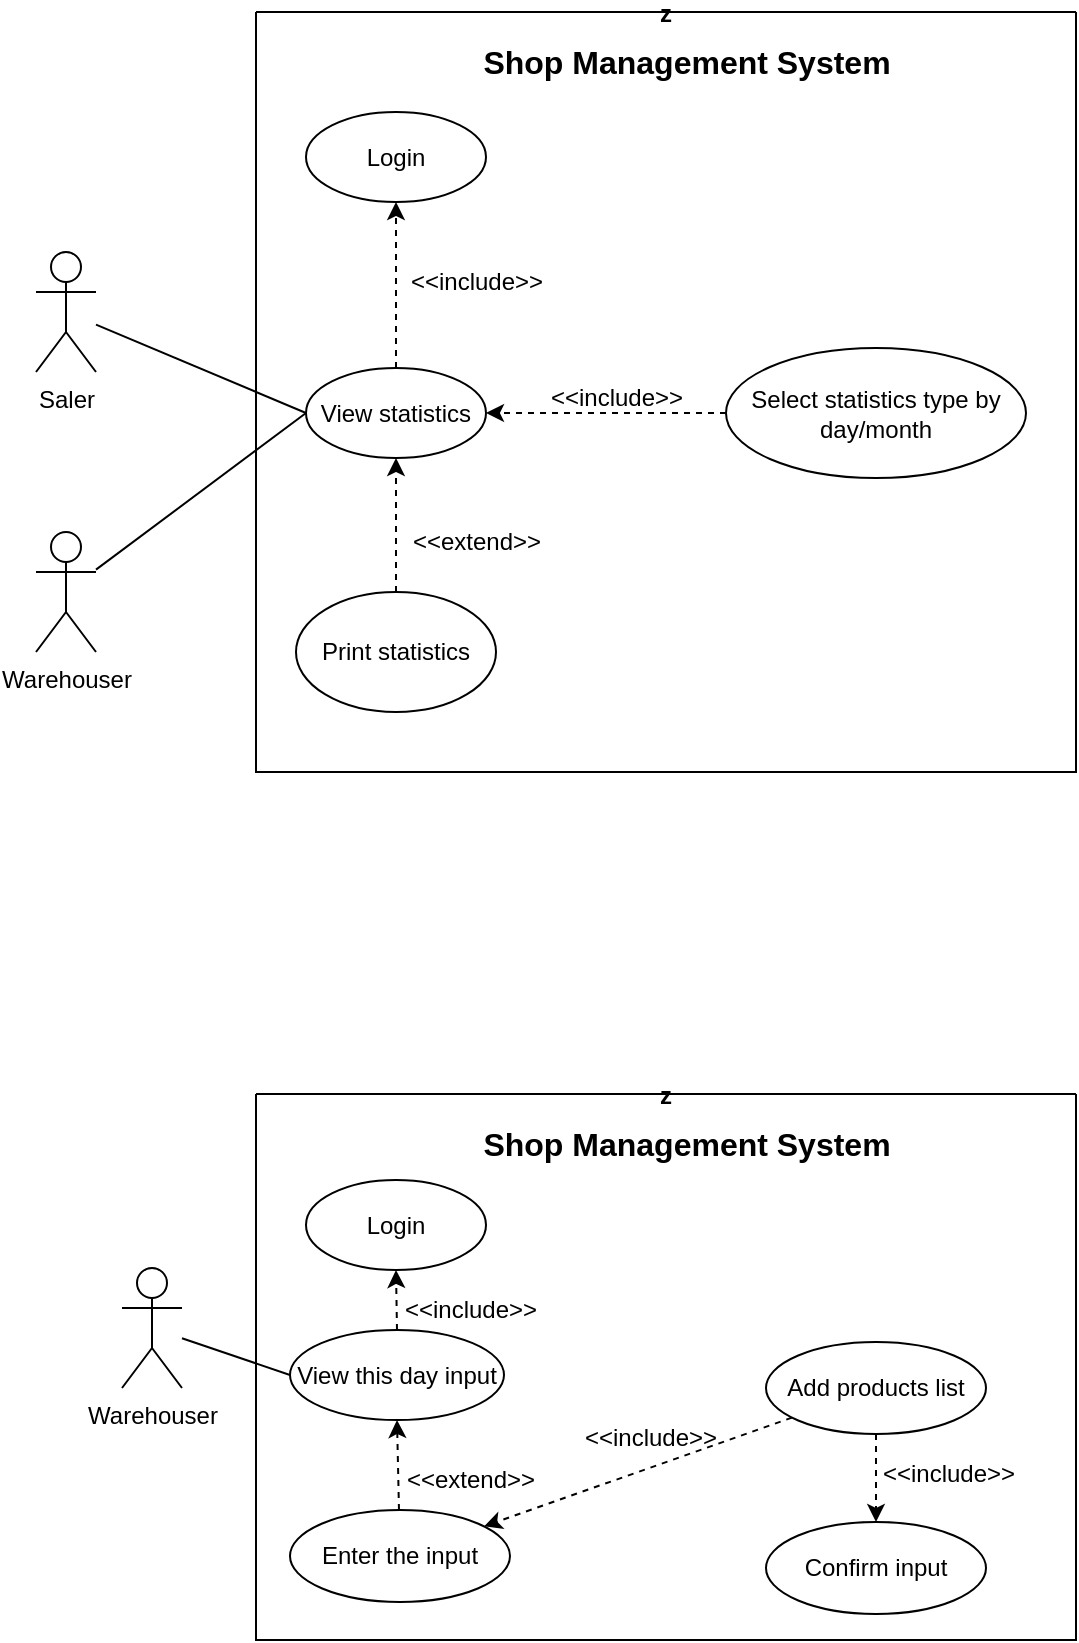 <mxfile version="22.1.11" type="github" pages="4">
  <diagram name="use_case" id="auE2nyk9g1UXuKAFnmUb">
    <mxGraphModel dx="1050" dy="522" grid="0" gridSize="10" guides="1" tooltips="1" connect="1" arrows="1" fold="1" page="1" pageScale="1" pageWidth="850" pageHeight="1100" math="0" shadow="0">
      <root>
        <mxCell id="0" />
        <mxCell id="1" parent="0" />
        <mxCell id="J1sbL-UiyX_yo7WxlcG7-25" style="rounded=0;orthogonalLoop=1;jettySize=auto;html=1;entryX=0;entryY=0.5;entryDx=0;entryDy=0;endArrow=none;endFill=0;" edge="1" parent="1" source="J1sbL-UiyX_yo7WxlcG7-1" target="J1sbL-UiyX_yo7WxlcG7-8">
          <mxGeometry relative="1" as="geometry" />
        </mxCell>
        <mxCell id="J1sbL-UiyX_yo7WxlcG7-1" value="Saler" style="shape=umlActor;verticalLabelPosition=bottom;verticalAlign=top;html=1;outlineConnect=0;" vertex="1" parent="1">
          <mxGeometry x="100" y="150" width="30" height="60" as="geometry" />
        </mxCell>
        <mxCell id="J1sbL-UiyX_yo7WxlcG7-2" value="z" style="swimlane;startSize=0;align=center;" vertex="1" parent="1">
          <mxGeometry x="210" y="30" width="410" height="380" as="geometry">
            <mxRectangle x="320" y="170" width="50" height="40" as="alternateBounds" />
          </mxGeometry>
        </mxCell>
        <mxCell id="J1sbL-UiyX_yo7WxlcG7-3" value="Shop Management System" style="text;html=1;align=center;verticalAlign=middle;resizable=0;points=[];autosize=1;strokeColor=none;fillColor=none;fontStyle=1;fontSize=16;" vertex="1" parent="J1sbL-UiyX_yo7WxlcG7-2">
          <mxGeometry x="100" y="10" width="230" height="30" as="geometry" />
        </mxCell>
        <mxCell id="J1sbL-UiyX_yo7WxlcG7-24" style="rounded=0;orthogonalLoop=1;jettySize=auto;html=1;entryX=0.5;entryY=1;entryDx=0;entryDy=0;dashed=1;" edge="1" parent="J1sbL-UiyX_yo7WxlcG7-2" source="J1sbL-UiyX_yo7WxlcG7-4" target="J1sbL-UiyX_yo7WxlcG7-8">
          <mxGeometry relative="1" as="geometry" />
        </mxCell>
        <mxCell id="J1sbL-UiyX_yo7WxlcG7-4" value="Print statistics" style="ellipse;whiteSpace=wrap;html=1;" vertex="1" parent="J1sbL-UiyX_yo7WxlcG7-2">
          <mxGeometry x="20" y="290" width="100" height="60" as="geometry" />
        </mxCell>
        <mxCell id="J1sbL-UiyX_yo7WxlcG7-8" value="View statistics" style="ellipse;whiteSpace=wrap;html=1;" vertex="1" parent="J1sbL-UiyX_yo7WxlcG7-2">
          <mxGeometry x="25" y="178" width="90" height="45" as="geometry" />
        </mxCell>
        <mxCell id="J1sbL-UiyX_yo7WxlcG7-11" style="edgeStyle=orthogonalEdgeStyle;rounded=0;orthogonalLoop=1;jettySize=auto;html=1;entryX=1;entryY=0.5;entryDx=0;entryDy=0;dashed=1;" edge="1" parent="J1sbL-UiyX_yo7WxlcG7-2" source="J1sbL-UiyX_yo7WxlcG7-9" target="J1sbL-UiyX_yo7WxlcG7-8">
          <mxGeometry relative="1" as="geometry" />
        </mxCell>
        <mxCell id="J1sbL-UiyX_yo7WxlcG7-9" value="Select statistics type by day/month" style="ellipse;whiteSpace=wrap;html=1;" vertex="1" parent="J1sbL-UiyX_yo7WxlcG7-2">
          <mxGeometry x="235" y="168" width="150" height="65" as="geometry" />
        </mxCell>
        <mxCell id="J1sbL-UiyX_yo7WxlcG7-12" value="&amp;lt;&amp;lt;include&amp;gt;&amp;gt;" style="text;html=1;align=center;verticalAlign=middle;resizable=0;points=[];autosize=1;strokeColor=none;fillColor=none;" vertex="1" parent="J1sbL-UiyX_yo7WxlcG7-2">
          <mxGeometry x="135" y="178" width="90" height="30" as="geometry" />
        </mxCell>
        <mxCell id="J1sbL-UiyX_yo7WxlcG7-14" value="&amp;lt;&amp;lt;extend&amp;gt;&amp;gt;" style="text;html=1;align=center;verticalAlign=middle;resizable=0;points=[];autosize=1;strokeColor=none;fillColor=none;" vertex="1" parent="J1sbL-UiyX_yo7WxlcG7-2">
          <mxGeometry x="65" y="250" width="90" height="30" as="geometry" />
        </mxCell>
        <mxCell id="J1sbL-UiyX_yo7WxlcG7-20" value="Login" style="ellipse;whiteSpace=wrap;html=1;" vertex="1" parent="J1sbL-UiyX_yo7WxlcG7-2">
          <mxGeometry x="25" y="50" width="90" height="45" as="geometry" />
        </mxCell>
        <mxCell id="J1sbL-UiyX_yo7WxlcG7-22" style="rounded=0;orthogonalLoop=1;jettySize=auto;html=1;entryX=0.5;entryY=1;entryDx=0;entryDy=0;dashed=1;exitX=0.5;exitY=0;exitDx=0;exitDy=0;" edge="1" parent="J1sbL-UiyX_yo7WxlcG7-2" source="J1sbL-UiyX_yo7WxlcG7-8" target="J1sbL-UiyX_yo7WxlcG7-20">
          <mxGeometry relative="1" as="geometry" />
        </mxCell>
        <mxCell id="J1sbL-UiyX_yo7WxlcG7-23" value="&amp;lt;&amp;lt;include&amp;gt;&amp;gt;" style="text;html=1;align=center;verticalAlign=middle;resizable=0;points=[];autosize=1;strokeColor=none;fillColor=none;" vertex="1" parent="J1sbL-UiyX_yo7WxlcG7-2">
          <mxGeometry x="65" y="120" width="90" height="30" as="geometry" />
        </mxCell>
        <mxCell id="J1sbL-UiyX_yo7WxlcG7-15" value="Warehouser" style="shape=umlActor;verticalLabelPosition=bottom;verticalAlign=top;html=1;outlineConnect=0;" vertex="1" parent="1">
          <mxGeometry x="100" y="290" width="30" height="60" as="geometry" />
        </mxCell>
        <mxCell id="J1sbL-UiyX_yo7WxlcG7-26" style="rounded=0;orthogonalLoop=1;jettySize=auto;html=1;entryX=0;entryY=0.5;entryDx=0;entryDy=0;endArrow=none;endFill=0;" edge="1" parent="1" source="J1sbL-UiyX_yo7WxlcG7-15" target="J1sbL-UiyX_yo7WxlcG7-8">
          <mxGeometry relative="1" as="geometry" />
        </mxCell>
        <mxCell id="J1sbL-UiyX_yo7WxlcG7-46" value="z" style="swimlane;startSize=0;align=center;" vertex="1" parent="1">
          <mxGeometry x="210" y="571" width="410" height="273" as="geometry">
            <mxRectangle x="320" y="170" width="50" height="40" as="alternateBounds" />
          </mxGeometry>
        </mxCell>
        <mxCell id="J1sbL-UiyX_yo7WxlcG7-47" value="Shop Management System" style="text;html=1;align=center;verticalAlign=middle;resizable=0;points=[];autosize=1;strokeColor=none;fillColor=none;fontStyle=1;fontSize=16;" vertex="1" parent="J1sbL-UiyX_yo7WxlcG7-46">
          <mxGeometry x="100" y="10" width="230" height="30" as="geometry" />
        </mxCell>
        <mxCell id="J1sbL-UiyX_yo7WxlcG7-50" value="View this day input" style="ellipse;whiteSpace=wrap;html=1;" vertex="1" parent="J1sbL-UiyX_yo7WxlcG7-46">
          <mxGeometry x="17" y="118" width="107" height="45" as="geometry" />
        </mxCell>
        <mxCell id="J1sbL-UiyX_yo7WxlcG7-51" style="rounded=0;orthogonalLoop=1;jettySize=auto;html=1;entryX=0.5;entryY=1;entryDx=0;entryDy=0;dashed=1;" edge="1" parent="J1sbL-UiyX_yo7WxlcG7-46" source="J1sbL-UiyX_yo7WxlcG7-52" target="J1sbL-UiyX_yo7WxlcG7-50">
          <mxGeometry relative="1" as="geometry" />
        </mxCell>
        <mxCell id="J1sbL-UiyX_yo7WxlcG7-52" value="Enter the input" style="ellipse;whiteSpace=wrap;html=1;" vertex="1" parent="J1sbL-UiyX_yo7WxlcG7-46">
          <mxGeometry x="17" y="208" width="110" height="46" as="geometry" />
        </mxCell>
        <mxCell id="J1sbL-UiyX_yo7WxlcG7-53" value="&amp;lt;&amp;lt;extend&amp;gt;&amp;gt;" style="text;html=1;align=center;verticalAlign=middle;resizable=0;points=[];autosize=1;strokeColor=none;fillColor=none;" vertex="1" parent="J1sbL-UiyX_yo7WxlcG7-46">
          <mxGeometry x="66" y="180" width="82" height="26" as="geometry" />
        </mxCell>
        <mxCell id="J1sbL-UiyX_yo7WxlcG7-55" value="Login" style="ellipse;whiteSpace=wrap;html=1;" vertex="1" parent="J1sbL-UiyX_yo7WxlcG7-46">
          <mxGeometry x="25" y="43" width="90" height="45" as="geometry" />
        </mxCell>
        <mxCell id="J1sbL-UiyX_yo7WxlcG7-56" style="rounded=0;orthogonalLoop=1;jettySize=auto;html=1;entryX=0.5;entryY=1;entryDx=0;entryDy=0;dashed=1;exitX=0.5;exitY=0;exitDx=0;exitDy=0;" edge="1" parent="J1sbL-UiyX_yo7WxlcG7-46" source="J1sbL-UiyX_yo7WxlcG7-50" target="J1sbL-UiyX_yo7WxlcG7-55">
          <mxGeometry relative="1" as="geometry" />
        </mxCell>
        <mxCell id="J1sbL-UiyX_yo7WxlcG7-57" value="&amp;lt;&amp;lt;include&amp;gt;&amp;gt;" style="text;html=1;align=center;verticalAlign=middle;resizable=0;points=[];autosize=1;strokeColor=none;fillColor=none;" vertex="1" parent="J1sbL-UiyX_yo7WxlcG7-46">
          <mxGeometry x="62" y="93" width="90" height="30" as="geometry" />
        </mxCell>
        <mxCell id="J1sbL-UiyX_yo7WxlcG7-60" style="edgeStyle=orthogonalEdgeStyle;rounded=0;orthogonalLoop=1;jettySize=auto;html=1;exitX=0.5;exitY=1;exitDx=0;exitDy=0;" edge="1" parent="J1sbL-UiyX_yo7WxlcG7-46" source="J1sbL-UiyX_yo7WxlcG7-52" target="J1sbL-UiyX_yo7WxlcG7-52">
          <mxGeometry relative="1" as="geometry" />
        </mxCell>
        <mxCell id="J1sbL-UiyX_yo7WxlcG7-63" style="rounded=0;orthogonalLoop=1;jettySize=auto;html=1;dashed=1;" edge="1" parent="J1sbL-UiyX_yo7WxlcG7-46" source="J1sbL-UiyX_yo7WxlcG7-61" target="J1sbL-UiyX_yo7WxlcG7-52">
          <mxGeometry relative="1" as="geometry" />
        </mxCell>
        <mxCell id="J1sbL-UiyX_yo7WxlcG7-67" style="edgeStyle=orthogonalEdgeStyle;rounded=0;orthogonalLoop=1;jettySize=auto;html=1;entryX=0.5;entryY=0;entryDx=0;entryDy=0;dashed=1;" edge="1" parent="J1sbL-UiyX_yo7WxlcG7-46" source="J1sbL-UiyX_yo7WxlcG7-61" target="J1sbL-UiyX_yo7WxlcG7-66">
          <mxGeometry relative="1" as="geometry" />
        </mxCell>
        <mxCell id="J1sbL-UiyX_yo7WxlcG7-61" value="Add products list" style="ellipse;whiteSpace=wrap;html=1;" vertex="1" parent="J1sbL-UiyX_yo7WxlcG7-46">
          <mxGeometry x="255" y="124" width="110" height="46" as="geometry" />
        </mxCell>
        <mxCell id="J1sbL-UiyX_yo7WxlcG7-64" value="&amp;lt;&amp;lt;include&amp;gt;&amp;gt;" style="text;html=1;align=center;verticalAlign=middle;resizable=0;points=[];autosize=1;strokeColor=none;fillColor=none;" vertex="1" parent="J1sbL-UiyX_yo7WxlcG7-46">
          <mxGeometry x="152" y="157" width="90" height="30" as="geometry" />
        </mxCell>
        <mxCell id="J1sbL-UiyX_yo7WxlcG7-66" value="Confirm input" style="ellipse;whiteSpace=wrap;html=1;" vertex="1" parent="J1sbL-UiyX_yo7WxlcG7-46">
          <mxGeometry x="255" y="214" width="110" height="46" as="geometry" />
        </mxCell>
        <mxCell id="J1sbL-UiyX_yo7WxlcG7-68" value="&amp;lt;&amp;lt;include&amp;gt;&amp;gt;" style="text;html=1;align=center;verticalAlign=middle;resizable=0;points=[];autosize=1;strokeColor=none;fillColor=none;" vertex="1" parent="J1sbL-UiyX_yo7WxlcG7-46">
          <mxGeometry x="301" y="175" width="90" height="30" as="geometry" />
        </mxCell>
        <mxCell id="J1sbL-UiyX_yo7WxlcG7-58" value="Warehouser" style="shape=umlActor;verticalLabelPosition=bottom;verticalAlign=top;html=1;outlineConnect=0;" vertex="1" parent="1">
          <mxGeometry x="143" y="658" width="30" height="60" as="geometry" />
        </mxCell>
        <mxCell id="J1sbL-UiyX_yo7WxlcG7-59" style="rounded=0;orthogonalLoop=1;jettySize=auto;html=1;entryX=0;entryY=0.5;entryDx=0;entryDy=0;endArrow=none;endFill=0;" edge="1" source="J1sbL-UiyX_yo7WxlcG7-58" target="J1sbL-UiyX_yo7WxlcG7-50" parent="1">
          <mxGeometry relative="1" as="geometry" />
        </mxCell>
      </root>
    </mxGraphModel>
  </diagram>
  <diagram id="hfCYX_w8RRGPiQnJrFQi" name="class_diagram_saler">
    <mxGraphModel dx="875" dy="435" grid="0" gridSize="10" guides="1" tooltips="1" connect="1" arrows="1" fold="1" page="1" pageScale="1" pageWidth="850" pageHeight="1100" math="0" shadow="0">
      <root>
        <mxCell id="0" />
        <mxCell id="1" parent="0" />
        <mxCell id="UkVVldPEqIv-CfN4jUIr-1" value="SalerController" style="swimlane;fontStyle=1;align=center;verticalAlign=top;childLayout=stackLayout;horizontal=1;startSize=26;horizontalStack=0;resizeParent=1;resizeParentMax=0;resizeLast=0;collapsible=1;marginBottom=0;whiteSpace=wrap;html=1;" vertex="1" parent="1">
          <mxGeometry x="40" y="150" width="180" height="190" as="geometry" />
        </mxCell>
        <mxCell id="UkVVldPEqIv-CfN4jUIr-2" value="+ salerService: SalerService" style="text;strokeColor=none;fillColor=none;align=left;verticalAlign=top;spacingLeft=4;spacingRight=4;overflow=hidden;rotatable=0;points=[[0,0.5],[1,0.5]];portConstraint=eastwest;whiteSpace=wrap;html=1;" vertex="1" parent="UkVVldPEqIv-CfN4jUIr-1">
          <mxGeometry y="26" width="180" height="26" as="geometry" />
        </mxCell>
        <mxCell id="UkVVldPEqIv-CfN4jUIr-3" value="" style="line;strokeWidth=1;fillColor=none;align=left;verticalAlign=middle;spacingTop=-1;spacingLeft=3;spacingRight=3;rotatable=0;labelPosition=right;points=[];portConstraint=eastwest;strokeColor=inherit;" vertex="1" parent="UkVVldPEqIv-CfN4jUIr-1">
          <mxGeometry y="52" width="180" height="8" as="geometry" />
        </mxCell>
        <mxCell id="UkVVldPEqIv-CfN4jUIr-4" value="+ getAllSaler(): List&amp;lt;Employee&amp;gt;" style="text;strokeColor=none;fillColor=none;align=left;verticalAlign=top;spacingLeft=4;spacingRight=4;overflow=hidden;rotatable=0;points=[[0,0.5],[1,0.5]];portConstraint=eastwest;whiteSpace=wrap;html=1;" vertex="1" parent="UkVVldPEqIv-CfN4jUIr-1">
          <mxGeometry y="60" width="180" height="26" as="geometry" />
        </mxCell>
        <mxCell id="UkVVldPEqIv-CfN4jUIr-6" value="+ getSalerById(): Employee" style="text;strokeColor=none;fillColor=none;align=left;verticalAlign=top;spacingLeft=4;spacingRight=4;overflow=hidden;rotatable=0;points=[[0,0.5],[1,0.5]];portConstraint=eastwest;whiteSpace=wrap;html=1;" vertex="1" parent="UkVVldPEqIv-CfN4jUIr-1">
          <mxGeometry y="86" width="180" height="26" as="geometry" />
        </mxCell>
        <mxCell id="UkVVldPEqIv-CfN4jUIr-5" value="+ saveSaler(): void" style="text;strokeColor=none;fillColor=none;align=left;verticalAlign=top;spacingLeft=4;spacingRight=4;overflow=hidden;rotatable=0;points=[[0,0.5],[1,0.5]];portConstraint=eastwest;whiteSpace=wrap;html=1;" vertex="1" parent="UkVVldPEqIv-CfN4jUIr-1">
          <mxGeometry y="112" width="180" height="26" as="geometry" />
        </mxCell>
        <mxCell id="UkVVldPEqIv-CfN4jUIr-8" value="+ editSaler(): void" style="text;strokeColor=none;fillColor=none;align=left;verticalAlign=top;spacingLeft=4;spacingRight=4;overflow=hidden;rotatable=0;points=[[0,0.5],[1,0.5]];portConstraint=eastwest;whiteSpace=wrap;html=1;" vertex="1" parent="UkVVldPEqIv-CfN4jUIr-1">
          <mxGeometry y="138" width="180" height="26" as="geometry" />
        </mxCell>
        <mxCell id="UkVVldPEqIv-CfN4jUIr-7" value="+ deleteSaler(): void" style="text;strokeColor=none;fillColor=none;align=left;verticalAlign=top;spacingLeft=4;spacingRight=4;overflow=hidden;rotatable=0;points=[[0,0.5],[1,0.5]];portConstraint=eastwest;whiteSpace=wrap;html=1;" vertex="1" parent="UkVVldPEqIv-CfN4jUIr-1">
          <mxGeometry y="164" width="180" height="26" as="geometry" />
        </mxCell>
        <mxCell id="UkVVldPEqIv-CfN4jUIr-9" value="&lt;span style=&quot;font-weight: normal;&quot;&gt;«interface»&lt;/span&gt;&lt;br style=&quot;--tw-border-spacing-x: 0; --tw-border-spacing-y: 0; --tw-translate-x: 0; --tw-translate-y: 0; --tw-rotate: 0; --tw-skew-x: 0; --tw-skew-y: 0; --tw-scale-x: 1; --tw-scale-y: 1; --tw-pan-x: ; --tw-pan-y: ; --tw-pinch-zoom: ; --tw-scroll-snap-strictness: proximity; --tw-ordinal: ; --tw-slashed-zero: ; --tw-numeric-figure: ; --tw-numeric-spacing: ; --tw-numeric-fraction: ; --tw-ring-inset: ; --tw-ring-offset-width: 0px; --tw-ring-offset-color: #fff; --tw-ring-color: rgb(59 130 246 / .5); --tw-ring-offset-shadow: 0 0 #0000; --tw-ring-shadow: 0 0 #0000; --tw-shadow: 0 0 #0000; --tw-shadow-colored: 0 0 #0000; --tw-blur: ; --tw-brightness: ; --tw-contrast: ; --tw-grayscale: ; --tw-hue-rotate: ; --tw-invert: ; --tw-saturate: ; --tw-sepia: ; --tw-drop-shadow: ; --tw-backdrop-blur: ; --tw-backdrop-brightness: ; --tw-backdrop-contrast: ; --tw-backdrop-grayscale: ; --tw-backdrop-hue-rotate: ; --tw-backdrop-invert: ; --tw-backdrop-opacity: ; --tw-backdrop-saturate: ; --tw-backdrop-sepia: ; border-color: var(--border-color); font-weight: 400;&quot;&gt;SalerService" style="swimlane;fontStyle=1;align=center;verticalAlign=top;childLayout=stackLayout;horizontal=1;startSize=40;horizontalStack=0;resizeParent=1;resizeParentMax=0;resizeLast=0;collapsible=1;marginBottom=0;whiteSpace=wrap;html=1;" vertex="1" parent="1">
          <mxGeometry x="23" y="380" width="211" height="170" as="geometry" />
        </mxCell>
        <mxCell id="UkVVldPEqIv-CfN4jUIr-12" value="+ findAllSaler(): List&amp;lt;Employee&amp;gt;" style="text;strokeColor=none;fillColor=none;align=left;verticalAlign=top;spacingLeft=4;spacingRight=4;overflow=hidden;rotatable=0;points=[[0,0.5],[1,0.5]];portConstraint=eastwest;whiteSpace=wrap;html=1;" vertex="1" parent="UkVVldPEqIv-CfN4jUIr-9">
          <mxGeometry y="40" width="211" height="26" as="geometry" />
        </mxCell>
        <mxCell id="UkVVldPEqIv-CfN4jUIr-13" value="+ findSalerById(String id): Employee" style="text;strokeColor=none;fillColor=none;align=left;verticalAlign=top;spacingLeft=4;spacingRight=4;overflow=hidden;rotatable=0;points=[[0,0.5],[1,0.5]];portConstraint=eastwest;whiteSpace=wrap;html=1;" vertex="1" parent="UkVVldPEqIv-CfN4jUIr-9">
          <mxGeometry y="66" width="211" height="26" as="geometry" />
        </mxCell>
        <mxCell id="UkVVldPEqIv-CfN4jUIr-14" value="+ saveSaler(Employee saler): void" style="text;strokeColor=none;fillColor=none;align=left;verticalAlign=top;spacingLeft=4;spacingRight=4;overflow=hidden;rotatable=0;points=[[0,0.5],[1,0.5]];portConstraint=eastwest;whiteSpace=wrap;html=1;" vertex="1" parent="UkVVldPEqIv-CfN4jUIr-9">
          <mxGeometry y="92" width="211" height="26" as="geometry" />
        </mxCell>
        <mxCell id="UkVVldPEqIv-CfN4jUIr-15" value="+ editSaler(Employee saler): void" style="text;strokeColor=none;fillColor=none;align=left;verticalAlign=top;spacingLeft=4;spacingRight=4;overflow=hidden;rotatable=0;points=[[0,0.5],[1,0.5]];portConstraint=eastwest;whiteSpace=wrap;html=1;" vertex="1" parent="UkVVldPEqIv-CfN4jUIr-9">
          <mxGeometry y="118" width="211" height="26" as="geometry" />
        </mxCell>
        <mxCell id="UkVVldPEqIv-CfN4jUIr-16" value="+ deleteSaler(String id): void" style="text;strokeColor=none;fillColor=none;align=left;verticalAlign=top;spacingLeft=4;spacingRight=4;overflow=hidden;rotatable=0;points=[[0,0.5],[1,0.5]];portConstraint=eastwest;whiteSpace=wrap;html=1;" vertex="1" parent="UkVVldPEqIv-CfN4jUIr-9">
          <mxGeometry y="144" width="211" height="26" as="geometry" />
        </mxCell>
        <mxCell id="UkVVldPEqIv-CfN4jUIr-19" style="rounded=0;orthogonalLoop=1;jettySize=auto;html=1;entryX=0.5;entryY=1.003;entryDx=0;entryDy=0;entryPerimeter=0;endArrow=diamondThin;endFill=1;strokeWidth=1;" edge="1" parent="1" source="UkVVldPEqIv-CfN4jUIr-9" target="UkVVldPEqIv-CfN4jUIr-7">
          <mxGeometry relative="1" as="geometry" />
        </mxCell>
        <mxCell id="UkVVldPEqIv-CfN4jUIr-21" value="owns" style="text;html=1;align=center;verticalAlign=middle;resizable=0;points=[];autosize=1;strokeColor=none;fillColor=none;" vertex="1" parent="1">
          <mxGeometry x="130" y="347" width="50" height="30" as="geometry" />
        </mxCell>
        <mxCell id="5mp1EZyEPSi7LR22NCqR-1" value="Employee" style="swimlane;fontStyle=1;align=center;verticalAlign=top;childLayout=stackLayout;horizontal=1;startSize=26;horizontalStack=0;resizeParent=1;resizeParentMax=0;resizeLast=0;collapsible=1;marginBottom=0;whiteSpace=wrap;html=1;" vertex="1" parent="1">
          <mxGeometry x="260" y="380" width="160" height="410" as="geometry" />
        </mxCell>
        <mxCell id="5mp1EZyEPSi7LR22NCqR-2" value="+ id: String" style="text;strokeColor=none;fillColor=none;align=left;verticalAlign=top;spacingLeft=4;spacingRight=4;overflow=hidden;rotatable=0;points=[[0,0.5],[1,0.5]];portConstraint=eastwest;whiteSpace=wrap;html=1;" vertex="1" parent="5mp1EZyEPSi7LR22NCqR-1">
          <mxGeometry y="26" width="160" height="26" as="geometry" />
        </mxCell>
        <mxCell id="5mp1EZyEPSi7LR22NCqR-8" value="+ name: String" style="text;strokeColor=none;fillColor=none;align=left;verticalAlign=top;spacingLeft=4;spacingRight=4;overflow=hidden;rotatable=0;points=[[0,0.5],[1,0.5]];portConstraint=eastwest;whiteSpace=wrap;html=1;" vertex="1" parent="5mp1EZyEPSi7LR22NCqR-1">
          <mxGeometry y="52" width="160" height="26" as="geometry" />
        </mxCell>
        <mxCell id="5mp1EZyEPSi7LR22NCqR-5" value="+ dateOfBirth: Date" style="text;strokeColor=none;fillColor=none;align=left;verticalAlign=top;spacingLeft=4;spacingRight=4;overflow=hidden;rotatable=0;points=[[0,0.5],[1,0.5]];portConstraint=eastwest;whiteSpace=wrap;html=1;" vertex="1" parent="5mp1EZyEPSi7LR22NCqR-1">
          <mxGeometry y="78" width="160" height="26" as="geometry" />
        </mxCell>
        <mxCell id="5mp1EZyEPSi7LR22NCqR-7" value="+ address: String" style="text;strokeColor=none;fillColor=none;align=left;verticalAlign=top;spacingLeft=4;spacingRight=4;overflow=hidden;rotatable=0;points=[[0,0.5],[1,0.5]];portConstraint=eastwest;whiteSpace=wrap;html=1;" vertex="1" parent="5mp1EZyEPSi7LR22NCqR-1">
          <mxGeometry y="104" width="160" height="26" as="geometry" />
        </mxCell>
        <mxCell id="5mp1EZyEPSi7LR22NCqR-6" value="+ phone: String" style="text;strokeColor=none;fillColor=none;align=left;verticalAlign=top;spacingLeft=4;spacingRight=4;overflow=hidden;rotatable=0;points=[[0,0.5],[1,0.5]];portConstraint=eastwest;whiteSpace=wrap;html=1;" vertex="1" parent="5mp1EZyEPSi7LR22NCqR-1">
          <mxGeometry y="130" width="160" height="26" as="geometry" />
        </mxCell>
        <mxCell id="5mp1EZyEPSi7LR22NCqR-9" value="+ user: User" style="text;strokeColor=none;fillColor=none;align=left;verticalAlign=top;spacingLeft=4;spacingRight=4;overflow=hidden;rotatable=0;points=[[0,0.5],[1,0.5]];portConstraint=eastwest;whiteSpace=wrap;html=1;" vertex="1" parent="5mp1EZyEPSi7LR22NCqR-1">
          <mxGeometry y="156" width="160" height="26" as="geometry" />
        </mxCell>
        <mxCell id="5mp1EZyEPSi7LR22NCqR-3" value="" style="line;strokeWidth=1;fillColor=none;align=left;verticalAlign=middle;spacingTop=-1;spacingLeft=3;spacingRight=3;rotatable=0;labelPosition=right;points=[];portConstraint=eastwest;strokeColor=inherit;" vertex="1" parent="5mp1EZyEPSi7LR22NCqR-1">
          <mxGeometry y="182" width="160" height="8" as="geometry" />
        </mxCell>
        <mxCell id="5mp1EZyEPSi7LR22NCqR-4" value="+ getter/setter" style="text;strokeColor=none;fillColor=none;align=left;verticalAlign=top;spacingLeft=4;spacingRight=4;overflow=hidden;rotatable=0;points=[[0,0.5],[1,0.5]];portConstraint=eastwest;whiteSpace=wrap;html=1;" vertex="1" parent="5mp1EZyEPSi7LR22NCqR-1">
          <mxGeometry y="190" width="160" height="220" as="geometry" />
        </mxCell>
        <mxCell id="5mp1EZyEPSi7LR22NCqR-18" value="SalerServiceImpl" style="swimlane;fontStyle=1;align=center;verticalAlign=top;childLayout=stackLayout;horizontal=1;startSize=26;horizontalStack=0;resizeParent=1;resizeParentMax=0;resizeLast=0;collapsible=1;marginBottom=0;whiteSpace=wrap;html=1;" vertex="1" parent="1">
          <mxGeometry x="30" y="600" width="200" height="190" as="geometry" />
        </mxCell>
        <mxCell id="5mp1EZyEPSi7LR22NCqR-36" value="+ salerRepository: SalerRepository" style="text;strokeColor=none;fillColor=none;align=left;verticalAlign=top;spacingLeft=4;spacingRight=4;overflow=hidden;rotatable=0;points=[[0,0.5],[1,0.5]];portConstraint=eastwest;whiteSpace=wrap;html=1;" vertex="1" parent="5mp1EZyEPSi7LR22NCqR-18">
          <mxGeometry y="26" width="200" height="26" as="geometry" />
        </mxCell>
        <mxCell id="5mp1EZyEPSi7LR22NCqR-37" value="" style="line;strokeWidth=1;fillColor=none;align=left;verticalAlign=middle;spacingTop=-1;spacingLeft=3;spacingRight=3;rotatable=0;labelPosition=right;points=[];portConstraint=eastwest;strokeColor=inherit;" vertex="1" parent="5mp1EZyEPSi7LR22NCqR-18">
          <mxGeometry y="52" width="200" height="8" as="geometry" />
        </mxCell>
        <mxCell id="5mp1EZyEPSi7LR22NCqR-21" value="+ getAllSaler(): List&amp;lt;Employee&amp;gt;" style="text;strokeColor=none;fillColor=none;align=left;verticalAlign=top;spacingLeft=4;spacingRight=4;overflow=hidden;rotatable=0;points=[[0,0.5],[1,0.5]];portConstraint=eastwest;whiteSpace=wrap;html=1;" vertex="1" parent="5mp1EZyEPSi7LR22NCqR-18">
          <mxGeometry y="60" width="200" height="26" as="geometry" />
        </mxCell>
        <mxCell id="5mp1EZyEPSi7LR22NCqR-35" value="+ deleteSaler(String id): void" style="text;strokeColor=none;fillColor=none;align=left;verticalAlign=top;spacingLeft=4;spacingRight=4;overflow=hidden;rotatable=0;points=[[0,0.5],[1,0.5]];portConstraint=eastwest;whiteSpace=wrap;html=1;" vertex="1" parent="5mp1EZyEPSi7LR22NCqR-18">
          <mxGeometry y="86" width="200" height="26" as="geometry" />
        </mxCell>
        <mxCell id="5mp1EZyEPSi7LR22NCqR-34" value="+ editSaler(Employee&amp;nbsp;saler): void" style="text;strokeColor=none;fillColor=none;align=left;verticalAlign=top;spacingLeft=4;spacingRight=4;overflow=hidden;rotatable=0;points=[[0,0.5],[1,0.5]];portConstraint=eastwest;whiteSpace=wrap;html=1;" vertex="1" parent="5mp1EZyEPSi7LR22NCqR-18">
          <mxGeometry y="112" width="200" height="26" as="geometry" />
        </mxCell>
        <mxCell id="5mp1EZyEPSi7LR22NCqR-33" value="+ saveSaler(Saler saler): void" style="text;strokeColor=none;fillColor=none;align=left;verticalAlign=top;spacingLeft=4;spacingRight=4;overflow=hidden;rotatable=0;points=[[0,0.5],[1,0.5]];portConstraint=eastwest;whiteSpace=wrap;html=1;" vertex="1" parent="5mp1EZyEPSi7LR22NCqR-18">
          <mxGeometry y="138" width="200" height="26" as="geometry" />
        </mxCell>
        <mxCell id="5mp1EZyEPSi7LR22NCqR-32" value="+ findSalerById(String id): Saler" style="text;strokeColor=none;fillColor=none;align=left;verticalAlign=top;spacingLeft=4;spacingRight=4;overflow=hidden;rotatable=0;points=[[0,0.5],[1,0.5]];portConstraint=eastwest;whiteSpace=wrap;html=1;" vertex="1" parent="5mp1EZyEPSi7LR22NCqR-18">
          <mxGeometry y="164" width="200" height="26" as="geometry" />
        </mxCell>
        <mxCell id="5mp1EZyEPSi7LR22NCqR-26" style="rounded=0;orthogonalLoop=1;jettySize=auto;html=1;entryX=0.503;entryY=1.014;entryDx=0;entryDy=0;entryPerimeter=0;endArrow=diamondThin;endFill=1;" edge="1" parent="1" source="5mp1EZyEPSi7LR22NCqR-18" target="UkVVldPEqIv-CfN4jUIr-16">
          <mxGeometry relative="1" as="geometry" />
        </mxCell>
        <mxCell id="5mp1EZyEPSi7LR22NCqR-27" value="realizes" style="text;html=1;align=center;verticalAlign=middle;resizable=0;points=[];autosize=1;strokeColor=none;fillColor=none;" vertex="1" parent="1">
          <mxGeometry x="130" y="560" width="60" height="30" as="geometry" />
        </mxCell>
        <mxCell id="5mp1EZyEPSi7LR22NCqR-143" style="rounded=0;orthogonalLoop=1;jettySize=auto;html=1;endArrow=blockThin;endFill=0;" edge="1" parent="1" source="5mp1EZyEPSi7LR22NCqR-38" target="5mp1EZyEPSi7LR22NCqR-139">
          <mxGeometry relative="1" as="geometry" />
        </mxCell>
        <mxCell id="5mp1EZyEPSi7LR22NCqR-38" value="&lt;p style=&quot;margin:0px;margin-top:4px;text-align:center;&quot;&gt;&lt;i&gt;&amp;lt;&amp;lt;Interface&amp;gt;&amp;gt;&lt;/i&gt;&lt;/p&gt;&lt;p style=&quot;margin:0px;margin-top:4px;text-align:center;&quot;&gt;&lt;i&gt;&lt;b&gt;SalerRepository &amp;lt;Employee, Long&amp;gt;&lt;/b&gt;&lt;/i&gt;&lt;/p&gt;&lt;hr size=&quot;1&quot;&gt;&lt;p style=&quot;margin:0px;margin-left:4px;&quot;&gt;&lt;br&gt;&lt;/p&gt;" style="verticalAlign=top;align=left;overflow=fill;fontSize=12;fontFamily=Helvetica;html=1;whiteSpace=wrap;" vertex="1" parent="1">
          <mxGeometry x="24" y="830" width="212" height="60" as="geometry" />
        </mxCell>
        <mxCell id="5mp1EZyEPSi7LR22NCqR-40" style="edgeStyle=orthogonalEdgeStyle;rounded=0;orthogonalLoop=1;jettySize=auto;html=1;entryX=0.5;entryY=1;entryDx=0;entryDy=0;entryPerimeter=0;endArrow=diamondThin;endFill=1;" edge="1" parent="1" source="5mp1EZyEPSi7LR22NCqR-38" target="5mp1EZyEPSi7LR22NCqR-32">
          <mxGeometry relative="1" as="geometry" />
        </mxCell>
        <mxCell id="5mp1EZyEPSi7LR22NCqR-41" value="owns" style="text;html=1;align=center;verticalAlign=middle;resizable=0;points=[];autosize=1;strokeColor=none;fillColor=none;" vertex="1" parent="1">
          <mxGeometry x="135" y="795" width="50" height="30" as="geometry" />
        </mxCell>
        <mxCell id="5mp1EZyEPSi7LR22NCqR-66" value="BillController" style="swimlane;fontStyle=1;align=center;verticalAlign=top;childLayout=stackLayout;horizontal=1;startSize=26;horizontalStack=0;resizeParent=1;resizeParentMax=0;resizeLast=0;collapsible=1;marginBottom=0;whiteSpace=wrap;html=1;" vertex="1" parent="1">
          <mxGeometry x="650" y="150" width="180" height="190" as="geometry" />
        </mxCell>
        <mxCell id="5mp1EZyEPSi7LR22NCqR-67" value="+ billService: BillService" style="text;strokeColor=none;fillColor=none;align=left;verticalAlign=top;spacingLeft=4;spacingRight=4;overflow=hidden;rotatable=0;points=[[0,0.5],[1,0.5]];portConstraint=eastwest;whiteSpace=wrap;html=1;" vertex="1" parent="5mp1EZyEPSi7LR22NCqR-66">
          <mxGeometry y="26" width="180" height="26" as="geometry" />
        </mxCell>
        <mxCell id="5mp1EZyEPSi7LR22NCqR-68" value="" style="line;strokeWidth=1;fillColor=none;align=left;verticalAlign=middle;spacingTop=-1;spacingLeft=3;spacingRight=3;rotatable=0;labelPosition=right;points=[];portConstraint=eastwest;strokeColor=inherit;" vertex="1" parent="5mp1EZyEPSi7LR22NCqR-66">
          <mxGeometry y="52" width="180" height="8" as="geometry" />
        </mxCell>
        <mxCell id="5mp1EZyEPSi7LR22NCqR-69" value="+ getAllBill(): List&amp;lt;Bill&amp;gt;" style="text;strokeColor=none;fillColor=none;align=left;verticalAlign=top;spacingLeft=4;spacingRight=4;overflow=hidden;rotatable=0;points=[[0,0.5],[1,0.5]];portConstraint=eastwest;whiteSpace=wrap;html=1;" vertex="1" parent="5mp1EZyEPSi7LR22NCqR-66">
          <mxGeometry y="60" width="180" height="26" as="geometry" />
        </mxCell>
        <mxCell id="5mp1EZyEPSi7LR22NCqR-70" value="+ getBillById(): Bill" style="text;strokeColor=none;fillColor=none;align=left;verticalAlign=top;spacingLeft=4;spacingRight=4;overflow=hidden;rotatable=0;points=[[0,0.5],[1,0.5]];portConstraint=eastwest;whiteSpace=wrap;html=1;" vertex="1" parent="5mp1EZyEPSi7LR22NCqR-66">
          <mxGeometry y="86" width="180" height="26" as="geometry" />
        </mxCell>
        <mxCell id="5mp1EZyEPSi7LR22NCqR-71" value="+ saveBill(): void" style="text;strokeColor=none;fillColor=none;align=left;verticalAlign=top;spacingLeft=4;spacingRight=4;overflow=hidden;rotatable=0;points=[[0,0.5],[1,0.5]];portConstraint=eastwest;whiteSpace=wrap;html=1;" vertex="1" parent="5mp1EZyEPSi7LR22NCqR-66">
          <mxGeometry y="112" width="180" height="26" as="geometry" />
        </mxCell>
        <mxCell id="5mp1EZyEPSi7LR22NCqR-72" value="+ editBill(): void" style="text;strokeColor=none;fillColor=none;align=left;verticalAlign=top;spacingLeft=4;spacingRight=4;overflow=hidden;rotatable=0;points=[[0,0.5],[1,0.5]];portConstraint=eastwest;whiteSpace=wrap;html=1;" vertex="1" parent="5mp1EZyEPSi7LR22NCqR-66">
          <mxGeometry y="138" width="180" height="26" as="geometry" />
        </mxCell>
        <mxCell id="5mp1EZyEPSi7LR22NCqR-73" value="+ deleteBill(): void" style="text;strokeColor=none;fillColor=none;align=left;verticalAlign=top;spacingLeft=4;spacingRight=4;overflow=hidden;rotatable=0;points=[[0,0.5],[1,0.5]];portConstraint=eastwest;whiteSpace=wrap;html=1;" vertex="1" parent="5mp1EZyEPSi7LR22NCqR-66">
          <mxGeometry y="164" width="180" height="26" as="geometry" />
        </mxCell>
        <mxCell id="5mp1EZyEPSi7LR22NCqR-134" style="rounded=0;orthogonalLoop=1;jettySize=auto;html=1;entryX=1;entryY=0.5;entryDx=0;entryDy=0;dashed=1;" edge="1" parent="1" source="5mp1EZyEPSi7LR22NCqR-74" target="5mp1EZyEPSi7LR22NCqR-104">
          <mxGeometry relative="1" as="geometry" />
        </mxCell>
        <mxCell id="5mp1EZyEPSi7LR22NCqR-74" value="&lt;span style=&quot;font-weight: normal;&quot;&gt;«interface»&lt;/span&gt;&lt;br style=&quot;--tw-border-spacing-x: 0; --tw-border-spacing-y: 0; --tw-translate-x: 0; --tw-translate-y: 0; --tw-rotate: 0; --tw-skew-x: 0; --tw-skew-y: 0; --tw-scale-x: 1; --tw-scale-y: 1; --tw-pan-x: ; --tw-pan-y: ; --tw-pinch-zoom: ; --tw-scroll-snap-strictness: proximity; --tw-ordinal: ; --tw-slashed-zero: ; --tw-numeric-figure: ; --tw-numeric-spacing: ; --tw-numeric-fraction: ; --tw-ring-inset: ; --tw-ring-offset-width: 0px; --tw-ring-offset-color: #fff; --tw-ring-color: rgb(59 130 246 / .5); --tw-ring-offset-shadow: 0 0 #0000; --tw-ring-shadow: 0 0 #0000; --tw-shadow: 0 0 #0000; --tw-shadow-colored: 0 0 #0000; --tw-blur: ; --tw-brightness: ; --tw-contrast: ; --tw-grayscale: ; --tw-hue-rotate: ; --tw-invert: ; --tw-saturate: ; --tw-sepia: ; --tw-drop-shadow: ; --tw-backdrop-blur: ; --tw-backdrop-brightness: ; --tw-backdrop-contrast: ; --tw-backdrop-grayscale: ; --tw-backdrop-hue-rotate: ; --tw-backdrop-invert: ; --tw-backdrop-opacity: ; --tw-backdrop-saturate: ; --tw-backdrop-sepia: ; border-color: var(--border-color); font-weight: 400;&quot;&gt;BillService" style="swimlane;fontStyle=1;align=center;verticalAlign=top;childLayout=stackLayout;horizontal=1;startSize=40;horizontalStack=0;resizeParent=1;resizeParentMax=0;resizeLast=0;collapsible=1;marginBottom=0;whiteSpace=wrap;html=1;" vertex="1" parent="1">
          <mxGeometry x="650" y="380" width="180" height="170" as="geometry" />
        </mxCell>
        <mxCell id="5mp1EZyEPSi7LR22NCqR-75" value="+ findAllBill(): List&amp;lt;Bill&amp;gt;" style="text;strokeColor=none;fillColor=none;align=left;verticalAlign=top;spacingLeft=4;spacingRight=4;overflow=hidden;rotatable=0;points=[[0,0.5],[1,0.5]];portConstraint=eastwest;whiteSpace=wrap;html=1;" vertex="1" parent="5mp1EZyEPSi7LR22NCqR-74">
          <mxGeometry y="40" width="180" height="26" as="geometry" />
        </mxCell>
        <mxCell id="5mp1EZyEPSi7LR22NCqR-76" value="+ findBillById(String id): Bill" style="text;strokeColor=none;fillColor=none;align=left;verticalAlign=top;spacingLeft=4;spacingRight=4;overflow=hidden;rotatable=0;points=[[0,0.5],[1,0.5]];portConstraint=eastwest;whiteSpace=wrap;html=1;" vertex="1" parent="5mp1EZyEPSi7LR22NCqR-74">
          <mxGeometry y="66" width="180" height="26" as="geometry" />
        </mxCell>
        <mxCell id="5mp1EZyEPSi7LR22NCqR-77" value="+ saveBill(Bill bill): void" style="text;strokeColor=none;fillColor=none;align=left;verticalAlign=top;spacingLeft=4;spacingRight=4;overflow=hidden;rotatable=0;points=[[0,0.5],[1,0.5]];portConstraint=eastwest;whiteSpace=wrap;html=1;" vertex="1" parent="5mp1EZyEPSi7LR22NCqR-74">
          <mxGeometry y="92" width="180" height="26" as="geometry" />
        </mxCell>
        <mxCell id="5mp1EZyEPSi7LR22NCqR-78" value="+ editBill(Bill bill): void" style="text;strokeColor=none;fillColor=none;align=left;verticalAlign=top;spacingLeft=4;spacingRight=4;overflow=hidden;rotatable=0;points=[[0,0.5],[1,0.5]];portConstraint=eastwest;whiteSpace=wrap;html=1;" vertex="1" parent="5mp1EZyEPSi7LR22NCqR-74">
          <mxGeometry y="118" width="180" height="26" as="geometry" />
        </mxCell>
        <mxCell id="5mp1EZyEPSi7LR22NCqR-79" value="+ deleteBill(String id): void" style="text;strokeColor=none;fillColor=none;align=left;verticalAlign=top;spacingLeft=4;spacingRight=4;overflow=hidden;rotatable=0;points=[[0,0.5],[1,0.5]];portConstraint=eastwest;whiteSpace=wrap;html=1;" vertex="1" parent="5mp1EZyEPSi7LR22NCqR-74">
          <mxGeometry y="144" width="180" height="26" as="geometry" />
        </mxCell>
        <mxCell id="5mp1EZyEPSi7LR22NCqR-80" style="rounded=0;orthogonalLoop=1;jettySize=auto;html=1;entryX=0.5;entryY=1.003;entryDx=0;entryDy=0;entryPerimeter=0;endArrow=diamondThin;endFill=1;strokeWidth=1;" edge="1" source="5mp1EZyEPSi7LR22NCqR-74" target="5mp1EZyEPSi7LR22NCqR-73" parent="1">
          <mxGeometry relative="1" as="geometry" />
        </mxCell>
        <mxCell id="5mp1EZyEPSi7LR22NCqR-81" value="owns" style="text;html=1;align=center;verticalAlign=middle;resizable=0;points=[];autosize=1;strokeColor=none;fillColor=none;" vertex="1" parent="1">
          <mxGeometry x="740" y="347" width="50" height="30" as="geometry" />
        </mxCell>
        <mxCell id="5mp1EZyEPSi7LR22NCqR-82" value="BillServiceImpl" style="swimlane;fontStyle=1;align=center;verticalAlign=top;childLayout=stackLayout;horizontal=1;startSize=26;horizontalStack=0;resizeParent=1;resizeParentMax=0;resizeLast=0;collapsible=1;marginBottom=0;whiteSpace=wrap;html=1;" vertex="1" parent="1">
          <mxGeometry x="640" y="600" width="200" height="190" as="geometry" />
        </mxCell>
        <mxCell id="5mp1EZyEPSi7LR22NCqR-83" value="+ billRepository: BillRepository" style="text;strokeColor=none;fillColor=none;align=left;verticalAlign=top;spacingLeft=4;spacingRight=4;overflow=hidden;rotatable=0;points=[[0,0.5],[1,0.5]];portConstraint=eastwest;whiteSpace=wrap;html=1;" vertex="1" parent="5mp1EZyEPSi7LR22NCqR-82">
          <mxGeometry y="26" width="200" height="26" as="geometry" />
        </mxCell>
        <mxCell id="5mp1EZyEPSi7LR22NCqR-84" value="" style="line;strokeWidth=1;fillColor=none;align=left;verticalAlign=middle;spacingTop=-1;spacingLeft=3;spacingRight=3;rotatable=0;labelPosition=right;points=[];portConstraint=eastwest;strokeColor=inherit;" vertex="1" parent="5mp1EZyEPSi7LR22NCqR-82">
          <mxGeometry y="52" width="200" height="8" as="geometry" />
        </mxCell>
        <mxCell id="5mp1EZyEPSi7LR22NCqR-85" value="+ getAllBill(): List&amp;lt;Bill&amp;gt;" style="text;strokeColor=none;fillColor=none;align=left;verticalAlign=top;spacingLeft=4;spacingRight=4;overflow=hidden;rotatable=0;points=[[0,0.5],[1,0.5]];portConstraint=eastwest;whiteSpace=wrap;html=1;" vertex="1" parent="5mp1EZyEPSi7LR22NCqR-82">
          <mxGeometry y="60" width="200" height="26" as="geometry" />
        </mxCell>
        <mxCell id="5mp1EZyEPSi7LR22NCqR-86" value="+ deleteBill(String id): void" style="text;strokeColor=none;fillColor=none;align=left;verticalAlign=top;spacingLeft=4;spacingRight=4;overflow=hidden;rotatable=0;points=[[0,0.5],[1,0.5]];portConstraint=eastwest;whiteSpace=wrap;html=1;" vertex="1" parent="5mp1EZyEPSi7LR22NCqR-82">
          <mxGeometry y="86" width="200" height="26" as="geometry" />
        </mxCell>
        <mxCell id="5mp1EZyEPSi7LR22NCqR-87" value="+ editBill(Bill bill): void" style="text;strokeColor=none;fillColor=none;align=left;verticalAlign=top;spacingLeft=4;spacingRight=4;overflow=hidden;rotatable=0;points=[[0,0.5],[1,0.5]];portConstraint=eastwest;whiteSpace=wrap;html=1;" vertex="1" parent="5mp1EZyEPSi7LR22NCqR-82">
          <mxGeometry y="112" width="200" height="26" as="geometry" />
        </mxCell>
        <mxCell id="5mp1EZyEPSi7LR22NCqR-88" value="+ saveBill(Bill bill): void" style="text;strokeColor=none;fillColor=none;align=left;verticalAlign=top;spacingLeft=4;spacingRight=4;overflow=hidden;rotatable=0;points=[[0,0.5],[1,0.5]];portConstraint=eastwest;whiteSpace=wrap;html=1;" vertex="1" parent="5mp1EZyEPSi7LR22NCqR-82">
          <mxGeometry y="138" width="200" height="26" as="geometry" />
        </mxCell>
        <mxCell id="5mp1EZyEPSi7LR22NCqR-89" value="+ findBillById(String id): Bill" style="text;strokeColor=none;fillColor=none;align=left;verticalAlign=top;spacingLeft=4;spacingRight=4;overflow=hidden;rotatable=0;points=[[0,0.5],[1,0.5]];portConstraint=eastwest;whiteSpace=wrap;html=1;" vertex="1" parent="5mp1EZyEPSi7LR22NCqR-82">
          <mxGeometry y="164" width="200" height="26" as="geometry" />
        </mxCell>
        <mxCell id="5mp1EZyEPSi7LR22NCqR-90" style="rounded=0;orthogonalLoop=1;jettySize=auto;html=1;entryX=0.503;entryY=1.014;entryDx=0;entryDy=0;entryPerimeter=0;endArrow=diamondThin;endFill=1;" edge="1" source="5mp1EZyEPSi7LR22NCqR-82" target="5mp1EZyEPSi7LR22NCqR-79" parent="1">
          <mxGeometry relative="1" as="geometry" />
        </mxCell>
        <mxCell id="5mp1EZyEPSi7LR22NCqR-91" value="realizes" style="text;html=1;align=center;verticalAlign=middle;resizable=0;points=[];autosize=1;strokeColor=none;fillColor=none;" vertex="1" parent="1">
          <mxGeometry x="740" y="560" width="60" height="30" as="geometry" />
        </mxCell>
        <mxCell id="5mp1EZyEPSi7LR22NCqR-140" style="rounded=0;orthogonalLoop=1;jettySize=auto;html=1;endArrow=block;endFill=0;" edge="1" parent="1" source="5mp1EZyEPSi7LR22NCqR-92" target="5mp1EZyEPSi7LR22NCqR-139">
          <mxGeometry relative="1" as="geometry" />
        </mxCell>
        <mxCell id="5mp1EZyEPSi7LR22NCqR-92" value="&lt;p style=&quot;margin:0px;margin-top:4px;text-align:center;&quot;&gt;&lt;i&gt;&amp;lt;&amp;lt;Interface&amp;gt;&amp;gt;&lt;/i&gt;&lt;/p&gt;&lt;div style=&quot;text-align: center;&quot;&gt;&lt;b&gt;&lt;i&gt;Bill&lt;/i&gt;&lt;/b&gt;&lt;i style=&quot;background-color: initial;&quot;&gt;&lt;b&gt;Repository &amp;lt;Bill, Long&amp;gt;&lt;/b&gt;&lt;/i&gt;&lt;/div&gt;&lt;hr size=&quot;1&quot;&gt;&lt;p style=&quot;margin:0px;margin-left:4px;&quot;&gt;&lt;br&gt;&lt;/p&gt;" style="verticalAlign=top;align=left;overflow=fill;fontSize=12;fontFamily=Helvetica;html=1;whiteSpace=wrap;" vertex="1" parent="1">
          <mxGeometry x="645" y="830" width="190" height="60" as="geometry" />
        </mxCell>
        <mxCell id="5mp1EZyEPSi7LR22NCqR-93" style="edgeStyle=orthogonalEdgeStyle;rounded=0;orthogonalLoop=1;jettySize=auto;html=1;entryX=0.5;entryY=1;entryDx=0;entryDy=0;entryPerimeter=0;endArrow=diamondThin;endFill=1;" edge="1" source="5mp1EZyEPSi7LR22NCqR-92" target="5mp1EZyEPSi7LR22NCqR-89" parent="1">
          <mxGeometry relative="1" as="geometry" />
        </mxCell>
        <mxCell id="5mp1EZyEPSi7LR22NCqR-94" value="owns" style="text;html=1;align=center;verticalAlign=middle;resizable=0;points=[];autosize=1;strokeColor=none;fillColor=none;" vertex="1" parent="1">
          <mxGeometry x="745" y="795" width="50" height="30" as="geometry" />
        </mxCell>
        <mxCell id="5mp1EZyEPSi7LR22NCqR-95" value="Bill" style="swimlane;fontStyle=1;align=center;verticalAlign=top;childLayout=stackLayout;horizontal=1;startSize=26;horizontalStack=0;resizeParent=1;resizeParentMax=0;resizeLast=0;collapsible=1;marginBottom=0;whiteSpace=wrap;html=1;" vertex="1" parent="1">
          <mxGeometry x="440" y="380" width="160" height="410" as="geometry" />
        </mxCell>
        <mxCell id="5mp1EZyEPSi7LR22NCqR-96" value="+ id: String" style="text;strokeColor=none;fillColor=none;align=left;verticalAlign=top;spacingLeft=4;spacingRight=4;overflow=hidden;rotatable=0;points=[[0,0.5],[1,0.5]];portConstraint=eastwest;whiteSpace=wrap;html=1;" vertex="1" parent="5mp1EZyEPSi7LR22NCqR-95">
          <mxGeometry y="26" width="160" height="26" as="geometry" />
        </mxCell>
        <mxCell id="5mp1EZyEPSi7LR22NCqR-100" value="+ total: int" style="text;strokeColor=none;fillColor=none;align=left;verticalAlign=top;spacingLeft=4;spacingRight=4;overflow=hidden;rotatable=0;points=[[0,0.5],[1,0.5]];portConstraint=eastwest;whiteSpace=wrap;html=1;" vertex="1" parent="5mp1EZyEPSi7LR22NCqR-95">
          <mxGeometry y="52" width="160" height="26" as="geometry" />
        </mxCell>
        <mxCell id="5mp1EZyEPSi7LR22NCqR-104" value="+ releaseDate: Date" style="text;strokeColor=none;fillColor=none;align=left;verticalAlign=top;spacingLeft=4;spacingRight=4;overflow=hidden;rotatable=0;points=[[0,0.5],[1,0.5]];portConstraint=eastwest;whiteSpace=wrap;html=1;" vertex="1" parent="5mp1EZyEPSi7LR22NCqR-95">
          <mxGeometry y="78" width="160" height="26" as="geometry" />
        </mxCell>
        <mxCell id="5mp1EZyEPSi7LR22NCqR-101" value="+ user: User" style="text;strokeColor=none;fillColor=none;align=left;verticalAlign=top;spacingLeft=4;spacingRight=4;overflow=hidden;rotatable=0;points=[[0,0.5],[1,0.5]];portConstraint=eastwest;whiteSpace=wrap;html=1;" vertex="1" parent="5mp1EZyEPSi7LR22NCqR-95">
          <mxGeometry y="104" width="160" height="26" as="geometry" />
        </mxCell>
        <mxCell id="5mp1EZyEPSi7LR22NCqR-102" value="" style="line;strokeWidth=1;fillColor=none;align=left;verticalAlign=middle;spacingTop=-1;spacingLeft=3;spacingRight=3;rotatable=0;labelPosition=right;points=[];portConstraint=eastwest;strokeColor=inherit;" vertex="1" parent="5mp1EZyEPSi7LR22NCqR-95">
          <mxGeometry y="130" width="160" height="8" as="geometry" />
        </mxCell>
        <mxCell id="5mp1EZyEPSi7LR22NCqR-103" value="+ getter/setter" style="text;strokeColor=none;fillColor=none;align=left;verticalAlign=top;spacingLeft=4;spacingRight=4;overflow=hidden;rotatable=0;points=[[0,0.5],[1,0.5]];portConstraint=eastwest;whiteSpace=wrap;html=1;" vertex="1" parent="5mp1EZyEPSi7LR22NCqR-95">
          <mxGeometry y="138" width="160" height="272" as="geometry" />
        </mxCell>
        <mxCell id="5mp1EZyEPSi7LR22NCqR-106" value="User" style="swimlane;fontStyle=1;align=center;verticalAlign=top;childLayout=stackLayout;horizontal=1;startSize=26;horizontalStack=0;resizeParent=1;resizeParentMax=0;resizeLast=0;collapsible=1;marginBottom=0;whiteSpace=wrap;html=1;" vertex="1" parent="1">
          <mxGeometry x="360" y="183" width="160" height="164" as="geometry" />
        </mxCell>
        <mxCell id="5mp1EZyEPSi7LR22NCqR-107" value="+ id: String" style="text;strokeColor=none;fillColor=none;align=left;verticalAlign=top;spacingLeft=4;spacingRight=4;overflow=hidden;rotatable=0;points=[[0,0.5],[1,0.5]];portConstraint=eastwest;whiteSpace=wrap;html=1;" vertex="1" parent="5mp1EZyEPSi7LR22NCqR-106">
          <mxGeometry y="26" width="160" height="26" as="geometry" />
        </mxCell>
        <mxCell id="5mp1EZyEPSi7LR22NCqR-108" value="+ username: String" style="text;strokeColor=none;fillColor=none;align=left;verticalAlign=top;spacingLeft=4;spacingRight=4;overflow=hidden;rotatable=0;points=[[0,0.5],[1,0.5]];portConstraint=eastwest;whiteSpace=wrap;html=1;" vertex="1" parent="5mp1EZyEPSi7LR22NCqR-106">
          <mxGeometry y="52" width="160" height="26" as="geometry" />
        </mxCell>
        <mxCell id="5mp1EZyEPSi7LR22NCqR-109" value="+ password: String" style="text;strokeColor=none;fillColor=none;align=left;verticalAlign=top;spacingLeft=4;spacingRight=4;overflow=hidden;rotatable=0;points=[[0,0.5],[1,0.5]];portConstraint=eastwest;whiteSpace=wrap;html=1;" vertex="1" parent="5mp1EZyEPSi7LR22NCqR-106">
          <mxGeometry y="78" width="160" height="26" as="geometry" />
        </mxCell>
        <mxCell id="5mp1EZyEPSi7LR22NCqR-110" value="+ role: Role" style="text;strokeColor=none;fillColor=none;align=left;verticalAlign=top;spacingLeft=4;spacingRight=4;overflow=hidden;rotatable=0;points=[[0,0.5],[1,0.5]];portConstraint=eastwest;whiteSpace=wrap;html=1;" vertex="1" parent="5mp1EZyEPSi7LR22NCqR-106">
          <mxGeometry y="104" width="160" height="26" as="geometry" />
        </mxCell>
        <mxCell id="5mp1EZyEPSi7LR22NCqR-111" value="" style="line;strokeWidth=1;fillColor=none;align=left;verticalAlign=middle;spacingTop=-1;spacingLeft=3;spacingRight=3;rotatable=0;labelPosition=right;points=[];portConstraint=eastwest;strokeColor=inherit;" vertex="1" parent="5mp1EZyEPSi7LR22NCqR-106">
          <mxGeometry y="130" width="160" height="8" as="geometry" />
        </mxCell>
        <mxCell id="5mp1EZyEPSi7LR22NCqR-112" value="+ getter/setter" style="text;strokeColor=none;fillColor=none;align=left;verticalAlign=top;spacingLeft=4;spacingRight=4;overflow=hidden;rotatable=0;points=[[0,0.5],[1,0.5]];portConstraint=eastwest;whiteSpace=wrap;html=1;" vertex="1" parent="5mp1EZyEPSi7LR22NCqR-106">
          <mxGeometry y="138" width="160" height="26" as="geometry" />
        </mxCell>
        <mxCell id="5mp1EZyEPSi7LR22NCqR-113" value="Role" style="swimlane;fontStyle=1;align=center;verticalAlign=top;childLayout=stackLayout;horizontal=1;startSize=26;horizontalStack=0;resizeParent=1;resizeParentMax=0;resizeLast=0;collapsible=1;marginBottom=0;whiteSpace=wrap;html=1;" vertex="1" parent="1">
          <mxGeometry x="360" y="30" width="160" height="112" as="geometry" />
        </mxCell>
        <mxCell id="5mp1EZyEPSi7LR22NCqR-114" value="+ id: int" style="text;strokeColor=none;fillColor=none;align=left;verticalAlign=top;spacingLeft=4;spacingRight=4;overflow=hidden;rotatable=0;points=[[0,0.5],[1,0.5]];portConstraint=eastwest;whiteSpace=wrap;html=1;" vertex="1" parent="5mp1EZyEPSi7LR22NCqR-113">
          <mxGeometry y="26" width="160" height="26" as="geometry" />
        </mxCell>
        <mxCell id="5mp1EZyEPSi7LR22NCqR-116" value="+ name: String" style="text;strokeColor=none;fillColor=none;align=left;verticalAlign=top;spacingLeft=4;spacingRight=4;overflow=hidden;rotatable=0;points=[[0,0.5],[1,0.5]];portConstraint=eastwest;whiteSpace=wrap;html=1;" vertex="1" parent="5mp1EZyEPSi7LR22NCqR-113">
          <mxGeometry y="52" width="160" height="26" as="geometry" />
        </mxCell>
        <mxCell id="5mp1EZyEPSi7LR22NCqR-118" value="" style="line;strokeWidth=1;fillColor=none;align=left;verticalAlign=middle;spacingTop=-1;spacingLeft=3;spacingRight=3;rotatable=0;labelPosition=right;points=[];portConstraint=eastwest;strokeColor=inherit;" vertex="1" parent="5mp1EZyEPSi7LR22NCqR-113">
          <mxGeometry y="78" width="160" height="8" as="geometry" />
        </mxCell>
        <mxCell id="5mp1EZyEPSi7LR22NCqR-119" value="+ getter/setter" style="text;strokeColor=none;fillColor=none;align=left;verticalAlign=top;spacingLeft=4;spacingRight=4;overflow=hidden;rotatable=0;points=[[0,0.5],[1,0.5]];portConstraint=eastwest;whiteSpace=wrap;html=1;" vertex="1" parent="5mp1EZyEPSi7LR22NCqR-113">
          <mxGeometry y="86" width="160" height="26" as="geometry" />
        </mxCell>
        <mxCell id="5mp1EZyEPSi7LR22NCqR-120" style="rounded=0;orthogonalLoop=1;jettySize=auto;html=1;entryX=0.497;entryY=0.984;entryDx=0;entryDy=0;entryPerimeter=0;endArrow=diamondThin;endFill=0;startSize=6;jumpSize=6;" edge="1" parent="1" source="5mp1EZyEPSi7LR22NCqR-106" target="5mp1EZyEPSi7LR22NCqR-119">
          <mxGeometry relative="1" as="geometry" />
        </mxCell>
        <mxCell id="5mp1EZyEPSi7LR22NCqR-122" value="has" style="text;html=1;align=center;verticalAlign=middle;resizable=0;points=[];autosize=1;strokeColor=none;fillColor=none;" vertex="1" parent="1">
          <mxGeometry x="445" y="150" width="40" height="30" as="geometry" />
        </mxCell>
        <mxCell id="5mp1EZyEPSi7LR22NCqR-123" style="rounded=0;orthogonalLoop=1;jettySize=auto;html=1;entryX=0.996;entryY=1.07;entryDx=0;entryDy=0;entryPerimeter=0;endArrow=diamondThin;endFill=0;" edge="1" parent="1" source="5mp1EZyEPSi7LR22NCqR-95" target="5mp1EZyEPSi7LR22NCqR-112">
          <mxGeometry relative="1" as="geometry" />
        </mxCell>
        <mxCell id="5mp1EZyEPSi7LR22NCqR-124" style="rounded=0;orthogonalLoop=1;jettySize=auto;html=1;entryX=0.061;entryY=0.998;entryDx=0;entryDy=0;entryPerimeter=0;endArrow=diamondThin;endFill=0;" edge="1" parent="1" source="5mp1EZyEPSi7LR22NCqR-1" target="5mp1EZyEPSi7LR22NCqR-112">
          <mxGeometry relative="1" as="geometry" />
        </mxCell>
        <mxCell id="5mp1EZyEPSi7LR22NCqR-125" value="has" style="text;html=1;align=center;verticalAlign=middle;resizable=0;points=[];autosize=1;strokeColor=none;fillColor=none;" vertex="1" parent="1">
          <mxGeometry x="520" y="350" width="40" height="30" as="geometry" />
        </mxCell>
        <mxCell id="5mp1EZyEPSi7LR22NCqR-127" value="has" style="text;html=1;align=center;verticalAlign=middle;resizable=0;points=[];autosize=1;strokeColor=none;fillColor=none;" vertex="1" parent="1">
          <mxGeometry x="330" y="350" width="40" height="30" as="geometry" />
        </mxCell>
        <mxCell id="5mp1EZyEPSi7LR22NCqR-128" style="rounded=0;orthogonalLoop=1;jettySize=auto;html=1;dashed=1;" edge="1" parent="1" source="UkVVldPEqIv-CfN4jUIr-14">
          <mxGeometry relative="1" as="geometry">
            <mxPoint x="260" y="485" as="targetPoint" />
          </mxGeometry>
        </mxCell>
        <mxCell id="5mp1EZyEPSi7LR22NCqR-129" value="uses" style="text;html=1;align=center;verticalAlign=middle;resizable=0;points=[];autosize=1;strokeColor=none;fillColor=none;" vertex="1" parent="1">
          <mxGeometry x="223" y="461" width="50" height="30" as="geometry" />
        </mxCell>
        <mxCell id="5mp1EZyEPSi7LR22NCqR-132" style="rounded=0;orthogonalLoop=1;jettySize=auto;html=1;entryX=-0.002;entryY=0.585;entryDx=0;entryDy=0;entryPerimeter=0;dashed=1;" edge="1" parent="1" source="5mp1EZyEPSi7LR22NCqR-18" target="5mp1EZyEPSi7LR22NCqR-4">
          <mxGeometry relative="1" as="geometry" />
        </mxCell>
        <mxCell id="5mp1EZyEPSi7LR22NCqR-133" value="uses" style="text;html=1;align=center;verticalAlign=middle;resizable=0;points=[];autosize=1;strokeColor=none;fillColor=none;" vertex="1" parent="1">
          <mxGeometry x="220" y="673" width="50" height="30" as="geometry" />
        </mxCell>
        <mxCell id="5mp1EZyEPSi7LR22NCqR-135" value="uses" style="text;html=1;align=center;verticalAlign=middle;resizable=0;points=[];autosize=1;strokeColor=none;fillColor=none;" vertex="1" parent="1">
          <mxGeometry x="600" y="447" width="50" height="30" as="geometry" />
        </mxCell>
        <mxCell id="5mp1EZyEPSi7LR22NCqR-136" style="rounded=0;orthogonalLoop=1;jettySize=auto;html=1;entryX=0.993;entryY=0.662;entryDx=0;entryDy=0;entryPerimeter=0;dashed=1;" edge="1" parent="1" source="5mp1EZyEPSi7LR22NCqR-86" target="5mp1EZyEPSi7LR22NCqR-103">
          <mxGeometry relative="1" as="geometry" />
        </mxCell>
        <mxCell id="5mp1EZyEPSi7LR22NCqR-138" value="uses" style="text;html=1;align=center;verticalAlign=middle;resizable=0;points=[];autosize=1;strokeColor=none;fillColor=none;" vertex="1" parent="1">
          <mxGeometry x="595" y="672" width="50" height="30" as="geometry" />
        </mxCell>
        <mxCell id="5mp1EZyEPSi7LR22NCqR-139" value="&lt;p style=&quot;margin:0px;margin-top:4px;text-align:center;&quot;&gt;&lt;i&gt;&amp;lt;&amp;lt;Interface&amp;gt;&amp;gt;&lt;/i&gt;&lt;/p&gt;&lt;p style=&quot;margin:0px;margin-top:4px;text-align:center;&quot;&gt;&lt;i&gt;&lt;b&gt;JpaRepository&lt;/b&gt;&lt;/i&gt;&lt;/p&gt;&lt;hr size=&quot;1&quot;&gt;&lt;p style=&quot;margin:0px;margin-left:4px;&quot;&gt;&lt;br&gt;&lt;/p&gt;" style="verticalAlign=top;align=left;overflow=fill;fontSize=12;fontFamily=Helvetica;html=1;whiteSpace=wrap;" vertex="1" parent="1">
          <mxGeometry x="330" y="980" width="190" height="60" as="geometry" />
        </mxCell>
        <mxCell id="5mp1EZyEPSi7LR22NCqR-141" value="is" style="text;html=1;align=center;verticalAlign=middle;resizable=0;points=[];autosize=1;strokeColor=none;fillColor=none;" vertex="1" parent="1">
          <mxGeometry x="600" y="920" width="30" height="30" as="geometry" />
        </mxCell>
        <mxCell id="5mp1EZyEPSi7LR22NCqR-145" value="is" style="text;html=1;align=center;verticalAlign=middle;resizable=0;points=[];autosize=1;strokeColor=none;fillColor=none;" vertex="1" parent="1">
          <mxGeometry x="287" y="920" width="30" height="30" as="geometry" />
        </mxCell>
      </root>
    </mxGraphModel>
  </diagram>
  <diagram id="jS5tzamm1PDyh6fVfi2Y" name="class_diagram_warehouser">
    <mxGraphModel dx="1615" dy="803" grid="0" gridSize="10" guides="1" tooltips="1" connect="1" arrows="1" fold="1" page="1" pageScale="1" pageWidth="850" pageHeight="1100" math="0" shadow="0">
      <root>
        <mxCell id="0" />
        <mxCell id="1" parent="0" />
        <mxCell id="baJiqyCO05PeDnX3fN20-1" value="WarehouserController" style="swimlane;fontStyle=1;align=center;verticalAlign=top;childLayout=stackLayout;horizontal=1;startSize=26;horizontalStack=0;resizeParent=1;resizeParentMax=0;resizeLast=0;collapsible=1;marginBottom=0;whiteSpace=wrap;html=1;" vertex="1" parent="1">
          <mxGeometry x="45" y="150" width="240" height="190" as="geometry" />
        </mxCell>
        <mxCell id="baJiqyCO05PeDnX3fN20-2" value="+ WarehouserService: WarehouserService" style="text;strokeColor=none;fillColor=none;align=left;verticalAlign=top;spacingLeft=4;spacingRight=4;overflow=hidden;rotatable=0;points=[[0,0.5],[1,0.5]];portConstraint=eastwest;whiteSpace=wrap;html=1;" vertex="1" parent="baJiqyCO05PeDnX3fN20-1">
          <mxGeometry y="26" width="240" height="26" as="geometry" />
        </mxCell>
        <mxCell id="baJiqyCO05PeDnX3fN20-3" value="" style="line;strokeWidth=1;fillColor=none;align=left;verticalAlign=middle;spacingTop=-1;spacingLeft=3;spacingRight=3;rotatable=0;labelPosition=right;points=[];portConstraint=eastwest;strokeColor=inherit;" vertex="1" parent="baJiqyCO05PeDnX3fN20-1">
          <mxGeometry y="52" width="240" height="8" as="geometry" />
        </mxCell>
        <mxCell id="baJiqyCO05PeDnX3fN20-4" value="+ getAllWarehouser(): List&amp;lt;Employee&amp;gt;" style="text;strokeColor=none;fillColor=none;align=left;verticalAlign=top;spacingLeft=4;spacingRight=4;overflow=hidden;rotatable=0;points=[[0,0.5],[1,0.5]];portConstraint=eastwest;whiteSpace=wrap;html=1;" vertex="1" parent="baJiqyCO05PeDnX3fN20-1">
          <mxGeometry y="60" width="240" height="26" as="geometry" />
        </mxCell>
        <mxCell id="baJiqyCO05PeDnX3fN20-5" value="+ getWarehouserById(): Employee" style="text;strokeColor=none;fillColor=none;align=left;verticalAlign=top;spacingLeft=4;spacingRight=4;overflow=hidden;rotatable=0;points=[[0,0.5],[1,0.5]];portConstraint=eastwest;whiteSpace=wrap;html=1;" vertex="1" parent="baJiqyCO05PeDnX3fN20-1">
          <mxGeometry y="86" width="240" height="26" as="geometry" />
        </mxCell>
        <mxCell id="baJiqyCO05PeDnX3fN20-6" value="+ saveWarehouser(): void" style="text;strokeColor=none;fillColor=none;align=left;verticalAlign=top;spacingLeft=4;spacingRight=4;overflow=hidden;rotatable=0;points=[[0,0.5],[1,0.5]];portConstraint=eastwest;whiteSpace=wrap;html=1;" vertex="1" parent="baJiqyCO05PeDnX3fN20-1">
          <mxGeometry y="112" width="240" height="26" as="geometry" />
        </mxCell>
        <mxCell id="baJiqyCO05PeDnX3fN20-7" value="+ editWarehouser(): void" style="text;strokeColor=none;fillColor=none;align=left;verticalAlign=top;spacingLeft=4;spacingRight=4;overflow=hidden;rotatable=0;points=[[0,0.5],[1,0.5]];portConstraint=eastwest;whiteSpace=wrap;html=1;" vertex="1" parent="baJiqyCO05PeDnX3fN20-1">
          <mxGeometry y="138" width="240" height="26" as="geometry" />
        </mxCell>
        <mxCell id="baJiqyCO05PeDnX3fN20-8" value="+ deleteWarehouser(): void" style="text;strokeColor=none;fillColor=none;align=left;verticalAlign=top;spacingLeft=4;spacingRight=4;overflow=hidden;rotatable=0;points=[[0,0.5],[1,0.5]];portConstraint=eastwest;whiteSpace=wrap;html=1;" vertex="1" parent="baJiqyCO05PeDnX3fN20-1">
          <mxGeometry y="164" width="240" height="26" as="geometry" />
        </mxCell>
        <mxCell id="N6jEK338y0UXV2-OfiQu-9" style="rounded=0;orthogonalLoop=1;jettySize=auto;html=1;entryX=0;entryY=0.5;entryDx=0;entryDy=0;dashed=1;" edge="1" parent="1" source="baJiqyCO05PeDnX3fN20-9" target="g-fLT12zi57hRKpNFyeJ-4">
          <mxGeometry relative="1" as="geometry" />
        </mxCell>
        <mxCell id="baJiqyCO05PeDnX3fN20-9" value="&lt;span style=&quot;font-weight: normal;&quot;&gt;«interface»&lt;/span&gt;&lt;br style=&quot;--tw-border-spacing-x: 0; --tw-border-spacing-y: 0; --tw-translate-x: 0; --tw-translate-y: 0; --tw-rotate: 0; --tw-skew-x: 0; --tw-skew-y: 0; --tw-scale-x: 1; --tw-scale-y: 1; --tw-pan-x: ; --tw-pan-y: ; --tw-pinch-zoom: ; --tw-scroll-snap-strictness: proximity; --tw-ordinal: ; --tw-slashed-zero: ; --tw-numeric-figure: ; --tw-numeric-spacing: ; --tw-numeric-fraction: ; --tw-ring-inset: ; --tw-ring-offset-width: 0px; --tw-ring-offset-color: #fff; --tw-ring-color: rgb(59 130 246 / .5); --tw-ring-offset-shadow: 0 0 #0000; --tw-ring-shadow: 0 0 #0000; --tw-shadow: 0 0 #0000; --tw-shadow-colored: 0 0 #0000; --tw-blur: ; --tw-brightness: ; --tw-contrast: ; --tw-grayscale: ; --tw-hue-rotate: ; --tw-invert: ; --tw-saturate: ; --tw-sepia: ; --tw-drop-shadow: ; --tw-backdrop-blur: ; --tw-backdrop-brightness: ; --tw-backdrop-contrast: ; --tw-backdrop-grayscale: ; --tw-backdrop-hue-rotate: ; --tw-backdrop-invert: ; --tw-backdrop-opacity: ; --tw-backdrop-saturate: ; --tw-backdrop-sepia: ; border-color: var(--border-color); font-weight: 400;&quot;&gt;WarehouserService" style="swimlane;fontStyle=1;align=center;verticalAlign=top;childLayout=stackLayout;horizontal=1;startSize=40;horizontalStack=0;resizeParent=1;resizeParentMax=0;resizeLast=0;collapsible=1;marginBottom=0;whiteSpace=wrap;html=1;" vertex="1" parent="1">
          <mxGeometry x="25" y="380" width="280" height="170" as="geometry" />
        </mxCell>
        <mxCell id="baJiqyCO05PeDnX3fN20-10" value="+ findAllWarehouser(): List&amp;lt;Employee&amp;gt;" style="text;strokeColor=none;fillColor=none;align=left;verticalAlign=top;spacingLeft=4;spacingRight=4;overflow=hidden;rotatable=0;points=[[0,0.5],[1,0.5]];portConstraint=eastwest;whiteSpace=wrap;html=1;" vertex="1" parent="baJiqyCO05PeDnX3fN20-9">
          <mxGeometry y="40" width="280" height="26" as="geometry" />
        </mxCell>
        <mxCell id="baJiqyCO05PeDnX3fN20-11" value="+ findWarehouserById(String id): Employee" style="text;strokeColor=none;fillColor=none;align=left;verticalAlign=top;spacingLeft=4;spacingRight=4;overflow=hidden;rotatable=0;points=[[0,0.5],[1,0.5]];portConstraint=eastwest;whiteSpace=wrap;html=1;" vertex="1" parent="baJiqyCO05PeDnX3fN20-9">
          <mxGeometry y="66" width="280" height="26" as="geometry" />
        </mxCell>
        <mxCell id="baJiqyCO05PeDnX3fN20-12" value="+ saveWarehouser(Employee Warehouser): void" style="text;strokeColor=none;fillColor=none;align=left;verticalAlign=top;spacingLeft=4;spacingRight=4;overflow=hidden;rotatable=0;points=[[0,0.5],[1,0.5]];portConstraint=eastwest;whiteSpace=wrap;html=1;" vertex="1" parent="baJiqyCO05PeDnX3fN20-9">
          <mxGeometry y="92" width="280" height="26" as="geometry" />
        </mxCell>
        <mxCell id="baJiqyCO05PeDnX3fN20-13" value="+ editWarehouser(Employee Warehouser): void" style="text;strokeColor=none;fillColor=none;align=left;verticalAlign=top;spacingLeft=4;spacingRight=4;overflow=hidden;rotatable=0;points=[[0,0.5],[1,0.5]];portConstraint=eastwest;whiteSpace=wrap;html=1;" vertex="1" parent="baJiqyCO05PeDnX3fN20-9">
          <mxGeometry y="118" width="280" height="26" as="geometry" />
        </mxCell>
        <mxCell id="baJiqyCO05PeDnX3fN20-14" value="+ deleteWarehouser(String id): void" style="text;strokeColor=none;fillColor=none;align=left;verticalAlign=top;spacingLeft=4;spacingRight=4;overflow=hidden;rotatable=0;points=[[0,0.5],[1,0.5]];portConstraint=eastwest;whiteSpace=wrap;html=1;" vertex="1" parent="baJiqyCO05PeDnX3fN20-9">
          <mxGeometry y="144" width="280" height="26" as="geometry" />
        </mxCell>
        <mxCell id="baJiqyCO05PeDnX3fN20-15" style="rounded=0;orthogonalLoop=1;jettySize=auto;html=1;entryX=0.5;entryY=1.003;entryDx=0;entryDy=0;entryPerimeter=0;endArrow=diamondThin;endFill=1;strokeWidth=1;" edge="1" parent="1" source="baJiqyCO05PeDnX3fN20-9" target="baJiqyCO05PeDnX3fN20-8">
          <mxGeometry relative="1" as="geometry" />
        </mxCell>
        <mxCell id="baJiqyCO05PeDnX3fN20-16" value="owns" style="text;html=1;align=center;verticalAlign=middle;resizable=0;points=[];autosize=1;strokeColor=none;fillColor=none;" vertex="1" parent="1">
          <mxGeometry x="166" y="347" width="50" height="30" as="geometry" />
        </mxCell>
        <mxCell id="baJiqyCO05PeDnX3fN20-26" value="WarehouserServiceImpl" style="swimlane;fontStyle=1;align=center;verticalAlign=top;childLayout=stackLayout;horizontal=1;startSize=26;horizontalStack=0;resizeParent=1;resizeParentMax=0;resizeLast=0;collapsible=1;marginBottom=0;whiteSpace=wrap;html=1;" vertex="1" parent="1">
          <mxGeometry x="23" y="600" width="280" height="190" as="geometry" />
        </mxCell>
        <mxCell id="baJiqyCO05PeDnX3fN20-27" value="+ WarehouserRepository: WarehouserRepository" style="text;strokeColor=none;fillColor=none;align=left;verticalAlign=top;spacingLeft=4;spacingRight=4;overflow=hidden;rotatable=0;points=[[0,0.5],[1,0.5]];portConstraint=eastwest;whiteSpace=wrap;html=1;" vertex="1" parent="baJiqyCO05PeDnX3fN20-26">
          <mxGeometry y="26" width="280" height="26" as="geometry" />
        </mxCell>
        <mxCell id="baJiqyCO05PeDnX3fN20-28" value="" style="line;strokeWidth=1;fillColor=none;align=left;verticalAlign=middle;spacingTop=-1;spacingLeft=3;spacingRight=3;rotatable=0;labelPosition=right;points=[];portConstraint=eastwest;strokeColor=inherit;" vertex="1" parent="baJiqyCO05PeDnX3fN20-26">
          <mxGeometry y="52" width="280" height="8" as="geometry" />
        </mxCell>
        <mxCell id="baJiqyCO05PeDnX3fN20-29" value="+ getAllWarehouser(): List&amp;lt;Employee&amp;gt;" style="text;strokeColor=none;fillColor=none;align=left;verticalAlign=top;spacingLeft=4;spacingRight=4;overflow=hidden;rotatable=0;points=[[0,0.5],[1,0.5]];portConstraint=eastwest;whiteSpace=wrap;html=1;" vertex="1" parent="baJiqyCO05PeDnX3fN20-26">
          <mxGeometry y="60" width="280" height="26" as="geometry" />
        </mxCell>
        <mxCell id="baJiqyCO05PeDnX3fN20-30" value="+ deleteWarehouser(String id): void" style="text;strokeColor=none;fillColor=none;align=left;verticalAlign=top;spacingLeft=4;spacingRight=4;overflow=hidden;rotatable=0;points=[[0,0.5],[1,0.5]];portConstraint=eastwest;whiteSpace=wrap;html=1;" vertex="1" parent="baJiqyCO05PeDnX3fN20-26">
          <mxGeometry y="86" width="280" height="26" as="geometry" />
        </mxCell>
        <mxCell id="baJiqyCO05PeDnX3fN20-31" value="+ editWarehouser(Employee Warehouser): void" style="text;strokeColor=none;fillColor=none;align=left;verticalAlign=top;spacingLeft=4;spacingRight=4;overflow=hidden;rotatable=0;points=[[0,0.5],[1,0.5]];portConstraint=eastwest;whiteSpace=wrap;html=1;" vertex="1" parent="baJiqyCO05PeDnX3fN20-26">
          <mxGeometry y="112" width="280" height="26" as="geometry" />
        </mxCell>
        <mxCell id="baJiqyCO05PeDnX3fN20-32" value="+ saveWarehouser(Employee Warehouser): void" style="text;strokeColor=none;fillColor=none;align=left;verticalAlign=top;spacingLeft=4;spacingRight=4;overflow=hidden;rotatable=0;points=[[0,0.5],[1,0.5]];portConstraint=eastwest;whiteSpace=wrap;html=1;" vertex="1" parent="baJiqyCO05PeDnX3fN20-26">
          <mxGeometry y="138" width="280" height="26" as="geometry" />
        </mxCell>
        <mxCell id="baJiqyCO05PeDnX3fN20-33" value="+ findWarehouserById(String id): Employee" style="text;strokeColor=none;fillColor=none;align=left;verticalAlign=top;spacingLeft=4;spacingRight=4;overflow=hidden;rotatable=0;points=[[0,0.5],[1,0.5]];portConstraint=eastwest;whiteSpace=wrap;html=1;" vertex="1" parent="baJiqyCO05PeDnX3fN20-26">
          <mxGeometry y="164" width="280" height="26" as="geometry" />
        </mxCell>
        <mxCell id="baJiqyCO05PeDnX3fN20-34" style="rounded=0;orthogonalLoop=1;jettySize=auto;html=1;entryX=0.503;entryY=1.014;entryDx=0;entryDy=0;entryPerimeter=0;endArrow=diamondThin;endFill=1;" edge="1" parent="1" source="baJiqyCO05PeDnX3fN20-26" target="baJiqyCO05PeDnX3fN20-14">
          <mxGeometry relative="1" as="geometry" />
        </mxCell>
        <mxCell id="baJiqyCO05PeDnX3fN20-35" value="realizes" style="text;html=1;align=center;verticalAlign=middle;resizable=0;points=[];autosize=1;strokeColor=none;fillColor=none;" vertex="1" parent="1">
          <mxGeometry x="166" y="560" width="60" height="30" as="geometry" />
        </mxCell>
        <mxCell id="baJiqyCO05PeDnX3fN20-36" style="rounded=0;orthogonalLoop=1;jettySize=auto;html=1;endArrow=blockThin;endFill=0;" edge="1" parent="1" source="baJiqyCO05PeDnX3fN20-37" target="baJiqyCO05PeDnX3fN20-103">
          <mxGeometry relative="1" as="geometry" />
        </mxCell>
        <mxCell id="baJiqyCO05PeDnX3fN20-37" value="&lt;p style=&quot;margin:0px;margin-top:4px;text-align:center;&quot;&gt;&lt;i&gt;&amp;lt;&amp;lt;Interface&amp;gt;&amp;gt;&lt;/i&gt;&lt;/p&gt;&lt;p style=&quot;margin:0px;margin-top:4px;text-align:center;&quot;&gt;&lt;i&gt;&lt;b&gt;WarehouserRepository &amp;lt;Employee, Long&amp;gt;&lt;/b&gt;&lt;/i&gt;&lt;/p&gt;&lt;hr size=&quot;1&quot;&gt;&lt;p style=&quot;margin:0px;margin-left:4px;&quot;&gt;&lt;br&gt;&lt;/p&gt;" style="verticalAlign=top;align=left;overflow=fill;fontSize=12;fontFamily=Helvetica;html=1;whiteSpace=wrap;" vertex="1" parent="1">
          <mxGeometry x="67" y="830" width="190" height="75" as="geometry" />
        </mxCell>
        <mxCell id="baJiqyCO05PeDnX3fN20-38" style="rounded=0;orthogonalLoop=1;jettySize=auto;html=1;entryX=0.5;entryY=1;entryDx=0;entryDy=0;entryPerimeter=0;endArrow=diamondThin;endFill=1;" edge="1" parent="1" source="baJiqyCO05PeDnX3fN20-37" target="baJiqyCO05PeDnX3fN20-33">
          <mxGeometry relative="1" as="geometry" />
        </mxCell>
        <mxCell id="baJiqyCO05PeDnX3fN20-39" value="owns" style="text;html=1;align=center;verticalAlign=middle;resizable=0;points=[];autosize=1;strokeColor=none;fillColor=none;" vertex="1" parent="1">
          <mxGeometry x="163" y="795" width="50" height="30" as="geometry" />
        </mxCell>
        <mxCell id="baJiqyCO05PeDnX3fN20-98" style="rounded=0;orthogonalLoop=1;jettySize=auto;html=1;dashed=1;" edge="1" parent="1" source="baJiqyCO05PeDnX3fN20-26" target="g-fLT12zi57hRKpNFyeJ-9">
          <mxGeometry relative="1" as="geometry">
            <mxPoint x="374.68" y="698.7" as="targetPoint" />
          </mxGeometry>
        </mxCell>
        <mxCell id="baJiqyCO05PeDnX3fN20-99" value="uses" style="text;html=1;align=center;verticalAlign=middle;resizable=0;points=[];autosize=1;strokeColor=none;fillColor=none;" vertex="1" parent="1">
          <mxGeometry x="297" y="655" width="50" height="30" as="geometry" />
        </mxCell>
        <mxCell id="baJiqyCO05PeDnX3fN20-103" value="&lt;p style=&quot;margin:0px;margin-top:4px;text-align:center;&quot;&gt;&lt;i&gt;&amp;lt;&amp;lt;Interface&amp;gt;&amp;gt;&lt;/i&gt;&lt;/p&gt;&lt;p style=&quot;margin:0px;margin-top:4px;text-align:center;&quot;&gt;&lt;i&gt;&lt;b&gt;JpaRepository&lt;/b&gt;&lt;/i&gt;&lt;/p&gt;&lt;hr size=&quot;1&quot;&gt;&lt;p style=&quot;margin:0px;margin-left:4px;&quot;&gt;&lt;br&gt;&lt;/p&gt;" style="verticalAlign=top;align=left;overflow=fill;fontSize=12;fontFamily=Helvetica;html=1;whiteSpace=wrap;" vertex="1" parent="1">
          <mxGeometry x="330" y="980" width="190" height="60" as="geometry" />
        </mxCell>
        <mxCell id="baJiqyCO05PeDnX3fN20-105" value="is" style="text;html=1;align=center;verticalAlign=middle;resizable=0;points=[];autosize=1;strokeColor=none;fillColor=none;" vertex="1" parent="1">
          <mxGeometry x="287" y="920" width="30" height="30" as="geometry" />
        </mxCell>
        <mxCell id="g-fLT12zi57hRKpNFyeJ-1" value="Employee" style="swimlane;fontStyle=1;align=center;verticalAlign=top;childLayout=stackLayout;horizontal=1;startSize=26;horizontalStack=0;resizeParent=1;resizeParentMax=0;resizeLast=0;collapsible=1;marginBottom=0;whiteSpace=wrap;html=1;" vertex="1" parent="1">
          <mxGeometry x="341" y="377" width="116" height="410" as="geometry" />
        </mxCell>
        <mxCell id="g-fLT12zi57hRKpNFyeJ-2" value="+ id: String" style="text;strokeColor=none;fillColor=none;align=left;verticalAlign=top;spacingLeft=4;spacingRight=4;overflow=hidden;rotatable=0;points=[[0,0.5],[1,0.5]];portConstraint=eastwest;whiteSpace=wrap;html=1;" vertex="1" parent="g-fLT12zi57hRKpNFyeJ-1">
          <mxGeometry y="26" width="116" height="26" as="geometry" />
        </mxCell>
        <mxCell id="g-fLT12zi57hRKpNFyeJ-3" value="+ name: String" style="text;strokeColor=none;fillColor=none;align=left;verticalAlign=top;spacingLeft=4;spacingRight=4;overflow=hidden;rotatable=0;points=[[0,0.5],[1,0.5]];portConstraint=eastwest;whiteSpace=wrap;html=1;" vertex="1" parent="g-fLT12zi57hRKpNFyeJ-1">
          <mxGeometry y="52" width="116" height="26" as="geometry" />
        </mxCell>
        <mxCell id="g-fLT12zi57hRKpNFyeJ-4" value="+ dateOfBirth: Date" style="text;strokeColor=none;fillColor=none;align=left;verticalAlign=top;spacingLeft=4;spacingRight=4;overflow=hidden;rotatable=0;points=[[0,0.5],[1,0.5]];portConstraint=eastwest;whiteSpace=wrap;html=1;" vertex="1" parent="g-fLT12zi57hRKpNFyeJ-1">
          <mxGeometry y="78" width="116" height="26" as="geometry" />
        </mxCell>
        <mxCell id="g-fLT12zi57hRKpNFyeJ-5" value="+ address: String" style="text;strokeColor=none;fillColor=none;align=left;verticalAlign=top;spacingLeft=4;spacingRight=4;overflow=hidden;rotatable=0;points=[[0,0.5],[1,0.5]];portConstraint=eastwest;whiteSpace=wrap;html=1;" vertex="1" parent="g-fLT12zi57hRKpNFyeJ-1">
          <mxGeometry y="104" width="116" height="26" as="geometry" />
        </mxCell>
        <mxCell id="g-fLT12zi57hRKpNFyeJ-6" value="+ phone: String" style="text;strokeColor=none;fillColor=none;align=left;verticalAlign=top;spacingLeft=4;spacingRight=4;overflow=hidden;rotatable=0;points=[[0,0.5],[1,0.5]];portConstraint=eastwest;whiteSpace=wrap;html=1;" vertex="1" parent="g-fLT12zi57hRKpNFyeJ-1">
          <mxGeometry y="130" width="116" height="26" as="geometry" />
        </mxCell>
        <mxCell id="g-fLT12zi57hRKpNFyeJ-7" value="+ user: User" style="text;strokeColor=none;fillColor=none;align=left;verticalAlign=top;spacingLeft=4;spacingRight=4;overflow=hidden;rotatable=0;points=[[0,0.5],[1,0.5]];portConstraint=eastwest;whiteSpace=wrap;html=1;" vertex="1" parent="g-fLT12zi57hRKpNFyeJ-1">
          <mxGeometry y="156" width="116" height="26" as="geometry" />
        </mxCell>
        <mxCell id="g-fLT12zi57hRKpNFyeJ-8" value="" style="line;strokeWidth=1;fillColor=none;align=left;verticalAlign=middle;spacingTop=-1;spacingLeft=3;spacingRight=3;rotatable=0;labelPosition=right;points=[];portConstraint=eastwest;strokeColor=inherit;" vertex="1" parent="g-fLT12zi57hRKpNFyeJ-1">
          <mxGeometry y="182" width="116" height="8" as="geometry" />
        </mxCell>
        <mxCell id="g-fLT12zi57hRKpNFyeJ-9" value="+ getter/setter" style="text;strokeColor=none;fillColor=none;align=left;verticalAlign=top;spacingLeft=4;spacingRight=4;overflow=hidden;rotatable=0;points=[[0,0.5],[1,0.5]];portConstraint=eastwest;whiteSpace=wrap;html=1;" vertex="1" parent="g-fLT12zi57hRKpNFyeJ-1">
          <mxGeometry y="190" width="116" height="220" as="geometry" />
        </mxCell>
        <mxCell id="UKBIo7ZVT3disJ3BqxZc-1" value="User" style="swimlane;fontStyle=1;align=center;verticalAlign=top;childLayout=stackLayout;horizontal=1;startSize=26;horizontalStack=0;resizeParent=1;resizeParentMax=0;resizeLast=0;collapsible=1;marginBottom=0;whiteSpace=wrap;html=1;" vertex="1" parent="1">
          <mxGeometry x="343" y="183" width="111" height="164" as="geometry" />
        </mxCell>
        <mxCell id="UKBIo7ZVT3disJ3BqxZc-2" value="+ id: String" style="text;strokeColor=none;fillColor=none;align=left;verticalAlign=top;spacingLeft=4;spacingRight=4;overflow=hidden;rotatable=0;points=[[0,0.5],[1,0.5]];portConstraint=eastwest;whiteSpace=wrap;html=1;" vertex="1" parent="UKBIo7ZVT3disJ3BqxZc-1">
          <mxGeometry y="26" width="111" height="26" as="geometry" />
        </mxCell>
        <mxCell id="UKBIo7ZVT3disJ3BqxZc-3" value="+ username: String" style="text;strokeColor=none;fillColor=none;align=left;verticalAlign=top;spacingLeft=4;spacingRight=4;overflow=hidden;rotatable=0;points=[[0,0.5],[1,0.5]];portConstraint=eastwest;whiteSpace=wrap;html=1;" vertex="1" parent="UKBIo7ZVT3disJ3BqxZc-1">
          <mxGeometry y="52" width="111" height="26" as="geometry" />
        </mxCell>
        <mxCell id="UKBIo7ZVT3disJ3BqxZc-4" value="+ password: String" style="text;strokeColor=none;fillColor=none;align=left;verticalAlign=top;spacingLeft=4;spacingRight=4;overflow=hidden;rotatable=0;points=[[0,0.5],[1,0.5]];portConstraint=eastwest;whiteSpace=wrap;html=1;" vertex="1" parent="UKBIo7ZVT3disJ3BqxZc-1">
          <mxGeometry y="78" width="111" height="26" as="geometry" />
        </mxCell>
        <mxCell id="UKBIo7ZVT3disJ3BqxZc-5" value="+ role: Role" style="text;strokeColor=none;fillColor=none;align=left;verticalAlign=top;spacingLeft=4;spacingRight=4;overflow=hidden;rotatable=0;points=[[0,0.5],[1,0.5]];portConstraint=eastwest;whiteSpace=wrap;html=1;" vertex="1" parent="UKBIo7ZVT3disJ3BqxZc-1">
          <mxGeometry y="104" width="111" height="26" as="geometry" />
        </mxCell>
        <mxCell id="UKBIo7ZVT3disJ3BqxZc-6" value="" style="line;strokeWidth=1;fillColor=none;align=left;verticalAlign=middle;spacingTop=-1;spacingLeft=3;spacingRight=3;rotatable=0;labelPosition=right;points=[];portConstraint=eastwest;strokeColor=inherit;" vertex="1" parent="UKBIo7ZVT3disJ3BqxZc-1">
          <mxGeometry y="130" width="111" height="8" as="geometry" />
        </mxCell>
        <mxCell id="UKBIo7ZVT3disJ3BqxZc-7" value="+ getter/setter" style="text;strokeColor=none;fillColor=none;align=left;verticalAlign=top;spacingLeft=4;spacingRight=4;overflow=hidden;rotatable=0;points=[[0,0.5],[1,0.5]];portConstraint=eastwest;whiteSpace=wrap;html=1;" vertex="1" parent="UKBIo7ZVT3disJ3BqxZc-1">
          <mxGeometry y="138" width="111" height="26" as="geometry" />
        </mxCell>
        <mxCell id="UKBIo7ZVT3disJ3BqxZc-8" style="rounded=0;orthogonalLoop=1;jettySize=auto;html=1;entryX=0.499;entryY=1.007;entryDx=0;entryDy=0;entryPerimeter=0;endArrow=diamondThin;endFill=0;exitX=0.5;exitY=0;exitDx=0;exitDy=0;" edge="1" parent="1" target="UKBIo7ZVT3disJ3BqxZc-7" source="g-fLT12zi57hRKpNFyeJ-1">
          <mxGeometry relative="1" as="geometry">
            <mxPoint x="455" y="374" as="sourcePoint" />
          </mxGeometry>
        </mxCell>
        <mxCell id="UKBIo7ZVT3disJ3BqxZc-9" value="has" style="text;html=1;align=center;verticalAlign=middle;resizable=0;points=[];autosize=1;strokeColor=none;fillColor=none;" vertex="1" parent="1">
          <mxGeometry x="397" y="347" width="40" height="30" as="geometry" />
        </mxCell>
        <mxCell id="N6jEK338y0UXV2-OfiQu-1" value="Role" style="swimlane;fontStyle=1;align=center;verticalAlign=top;childLayout=stackLayout;horizontal=1;startSize=26;horizontalStack=0;resizeParent=1;resizeParentMax=0;resizeLast=0;collapsible=1;marginBottom=0;whiteSpace=wrap;html=1;" vertex="1" parent="1">
          <mxGeometry x="347" y="41" width="106" height="112" as="geometry" />
        </mxCell>
        <mxCell id="N6jEK338y0UXV2-OfiQu-2" value="+ id: int" style="text;strokeColor=none;fillColor=none;align=left;verticalAlign=top;spacingLeft=4;spacingRight=4;overflow=hidden;rotatable=0;points=[[0,0.5],[1,0.5]];portConstraint=eastwest;whiteSpace=wrap;html=1;" vertex="1" parent="N6jEK338y0UXV2-OfiQu-1">
          <mxGeometry y="26" width="106" height="26" as="geometry" />
        </mxCell>
        <mxCell id="N6jEK338y0UXV2-OfiQu-3" value="+ name: String" style="text;strokeColor=none;fillColor=none;align=left;verticalAlign=top;spacingLeft=4;spacingRight=4;overflow=hidden;rotatable=0;points=[[0,0.5],[1,0.5]];portConstraint=eastwest;whiteSpace=wrap;html=1;" vertex="1" parent="N6jEK338y0UXV2-OfiQu-1">
          <mxGeometry y="52" width="106" height="26" as="geometry" />
        </mxCell>
        <mxCell id="N6jEK338y0UXV2-OfiQu-4" value="" style="line;strokeWidth=1;fillColor=none;align=left;verticalAlign=middle;spacingTop=-1;spacingLeft=3;spacingRight=3;rotatable=0;labelPosition=right;points=[];portConstraint=eastwest;strokeColor=inherit;" vertex="1" parent="N6jEK338y0UXV2-OfiQu-1">
          <mxGeometry y="78" width="106" height="8" as="geometry" />
        </mxCell>
        <mxCell id="N6jEK338y0UXV2-OfiQu-5" value="+ getter/setter" style="text;strokeColor=none;fillColor=none;align=left;verticalAlign=top;spacingLeft=4;spacingRight=4;overflow=hidden;rotatable=0;points=[[0,0.5],[1,0.5]];portConstraint=eastwest;whiteSpace=wrap;html=1;" vertex="1" parent="N6jEK338y0UXV2-OfiQu-1">
          <mxGeometry y="86" width="106" height="26" as="geometry" />
        </mxCell>
        <mxCell id="N6jEK338y0UXV2-OfiQu-6" style="rounded=0;orthogonalLoop=1;jettySize=auto;html=1;entryX=0.497;entryY=0.984;entryDx=0;entryDy=0;entryPerimeter=0;endArrow=diamondThin;endFill=0;startSize=6;jumpSize=6;exitX=0.5;exitY=0;exitDx=0;exitDy=0;" edge="1" parent="1" target="N6jEK338y0UXV2-OfiQu-5" source="UKBIo7ZVT3disJ3BqxZc-1">
          <mxGeometry relative="1" as="geometry">
            <mxPoint x="423" y="183" as="sourcePoint" />
          </mxGeometry>
        </mxCell>
        <mxCell id="N6jEK338y0UXV2-OfiQu-7" value="has" style="text;html=1;align=center;verticalAlign=middle;resizable=0;points=[];autosize=1;strokeColor=none;fillColor=none;" vertex="1" parent="1">
          <mxGeometry x="400" y="153" width="40" height="30" as="geometry" />
        </mxCell>
        <mxCell id="N6jEK338y0UXV2-OfiQu-10" value="uses" style="text;html=1;align=center;verticalAlign=middle;resizable=0;points=[];autosize=1;strokeColor=none;fillColor=none;" vertex="1" parent="1">
          <mxGeometry x="298" y="442" width="50" height="30" as="geometry" />
        </mxCell>
        <mxCell id="B9kclhUE0Ax5TaFhKHYi-1" value="ProductController" style="swimlane;fontStyle=1;align=center;verticalAlign=top;childLayout=stackLayout;horizontal=1;startSize=26;horizontalStack=0;resizeParent=1;resizeParentMax=0;resizeLast=0;collapsible=1;marginBottom=0;whiteSpace=wrap;html=1;" vertex="1" parent="1">
          <mxGeometry x="631" y="150" width="198" height="190" as="geometry" />
        </mxCell>
        <mxCell id="B9kclhUE0Ax5TaFhKHYi-2" value="+ productService: ProductService" style="text;strokeColor=none;fillColor=none;align=left;verticalAlign=top;spacingLeft=4;spacingRight=4;overflow=hidden;rotatable=0;points=[[0,0.5],[1,0.5]];portConstraint=eastwest;whiteSpace=wrap;html=1;" vertex="1" parent="B9kclhUE0Ax5TaFhKHYi-1">
          <mxGeometry y="26" width="198" height="26" as="geometry" />
        </mxCell>
        <mxCell id="B9kclhUE0Ax5TaFhKHYi-3" value="" style="line;strokeWidth=1;fillColor=none;align=left;verticalAlign=middle;spacingTop=-1;spacingLeft=3;spacingRight=3;rotatable=0;labelPosition=right;points=[];portConstraint=eastwest;strokeColor=inherit;" vertex="1" parent="B9kclhUE0Ax5TaFhKHYi-1">
          <mxGeometry y="52" width="198" height="8" as="geometry" />
        </mxCell>
        <mxCell id="B9kclhUE0Ax5TaFhKHYi-4" value="+ getAllProduct(): List&amp;lt;Product&amp;gt;" style="text;strokeColor=none;fillColor=none;align=left;verticalAlign=top;spacingLeft=4;spacingRight=4;overflow=hidden;rotatable=0;points=[[0,0.5],[1,0.5]];portConstraint=eastwest;whiteSpace=wrap;html=1;" vertex="1" parent="B9kclhUE0Ax5TaFhKHYi-1">
          <mxGeometry y="60" width="198" height="26" as="geometry" />
        </mxCell>
        <mxCell id="B9kclhUE0Ax5TaFhKHYi-5" value="+ getProductById(): Product" style="text;strokeColor=none;fillColor=none;align=left;verticalAlign=top;spacingLeft=4;spacingRight=4;overflow=hidden;rotatable=0;points=[[0,0.5],[1,0.5]];portConstraint=eastwest;whiteSpace=wrap;html=1;" vertex="1" parent="B9kclhUE0Ax5TaFhKHYi-1">
          <mxGeometry y="86" width="198" height="26" as="geometry" />
        </mxCell>
        <mxCell id="B9kclhUE0Ax5TaFhKHYi-6" value="+ saveProduct(): void" style="text;strokeColor=none;fillColor=none;align=left;verticalAlign=top;spacingLeft=4;spacingRight=4;overflow=hidden;rotatable=0;points=[[0,0.5],[1,0.5]];portConstraint=eastwest;whiteSpace=wrap;html=1;" vertex="1" parent="B9kclhUE0Ax5TaFhKHYi-1">
          <mxGeometry y="112" width="198" height="26" as="geometry" />
        </mxCell>
        <mxCell id="B9kclhUE0Ax5TaFhKHYi-7" value="+ editProduct(): void" style="text;strokeColor=none;fillColor=none;align=left;verticalAlign=top;spacingLeft=4;spacingRight=4;overflow=hidden;rotatable=0;points=[[0,0.5],[1,0.5]];portConstraint=eastwest;whiteSpace=wrap;html=1;" vertex="1" parent="B9kclhUE0Ax5TaFhKHYi-1">
          <mxGeometry y="138" width="198" height="26" as="geometry" />
        </mxCell>
        <mxCell id="B9kclhUE0Ax5TaFhKHYi-8" value="+ deleteProduct(): void" style="text;strokeColor=none;fillColor=none;align=left;verticalAlign=top;spacingLeft=4;spacingRight=4;overflow=hidden;rotatable=0;points=[[0,0.5],[1,0.5]];portConstraint=eastwest;whiteSpace=wrap;html=1;" vertex="1" parent="B9kclhUE0Ax5TaFhKHYi-1">
          <mxGeometry y="164" width="198" height="26" as="geometry" />
        </mxCell>
        <mxCell id="B9kclhUE0Ax5TaFhKHYi-9" value="&lt;span style=&quot;font-weight: normal;&quot;&gt;«interface»&lt;/span&gt;&lt;br style=&quot;--tw-border-spacing-x: 0; --tw-border-spacing-y: 0; --tw-translate-x: 0; --tw-translate-y: 0; --tw-rotate: 0; --tw-skew-x: 0; --tw-skew-y: 0; --tw-scale-x: 1; --tw-scale-y: 1; --tw-pan-x: ; --tw-pan-y: ; --tw-pinch-zoom: ; --tw-scroll-snap-strictness: proximity; --tw-ordinal: ; --tw-slashed-zero: ; --tw-numeric-figure: ; --tw-numeric-spacing: ; --tw-numeric-fraction: ; --tw-ring-inset: ; --tw-ring-offset-width: 0px; --tw-ring-offset-color: #fff; --tw-ring-color: rgb(59 130 246 / .5); --tw-ring-offset-shadow: 0 0 #0000; --tw-ring-shadow: 0 0 #0000; --tw-shadow: 0 0 #0000; --tw-shadow-colored: 0 0 #0000; --tw-blur: ; --tw-brightness: ; --tw-contrast: ; --tw-grayscale: ; --tw-hue-rotate: ; --tw-invert: ; --tw-saturate: ; --tw-sepia: ; --tw-drop-shadow: ; --tw-backdrop-blur: ; --tw-backdrop-brightness: ; --tw-backdrop-contrast: ; --tw-backdrop-grayscale: ; --tw-backdrop-hue-rotate: ; --tw-backdrop-invert: ; --tw-backdrop-opacity: ; --tw-backdrop-saturate: ; --tw-backdrop-sepia: ; border-color: var(--border-color); font-weight: 400;&quot;&gt;ProductService" style="swimlane;fontStyle=1;align=center;verticalAlign=top;childLayout=stackLayout;horizontal=1;startSize=40;horizontalStack=0;resizeParent=1;resizeParentMax=0;resizeLast=0;collapsible=1;marginBottom=0;whiteSpace=wrap;html=1;" vertex="1" parent="1">
          <mxGeometry x="622" y="380" width="216" height="170" as="geometry" />
        </mxCell>
        <mxCell id="B9kclhUE0Ax5TaFhKHYi-10" value="+ findAllProduct(): List&amp;lt;Product&amp;gt;" style="text;strokeColor=none;fillColor=none;align=left;verticalAlign=top;spacingLeft=4;spacingRight=4;overflow=hidden;rotatable=0;points=[[0,0.5],[1,0.5]];portConstraint=eastwest;whiteSpace=wrap;html=1;" vertex="1" parent="B9kclhUE0Ax5TaFhKHYi-9">
          <mxGeometry y="40" width="216" height="26" as="geometry" />
        </mxCell>
        <mxCell id="B9kclhUE0Ax5TaFhKHYi-11" value="+ findProductById(String id): Product" style="text;strokeColor=none;fillColor=none;align=left;verticalAlign=top;spacingLeft=4;spacingRight=4;overflow=hidden;rotatable=0;points=[[0,0.5],[1,0.5]];portConstraint=eastwest;whiteSpace=wrap;html=1;" vertex="1" parent="B9kclhUE0Ax5TaFhKHYi-9">
          <mxGeometry y="66" width="216" height="26" as="geometry" />
        </mxCell>
        <mxCell id="B9kclhUE0Ax5TaFhKHYi-12" value="+ saveProduct(Product&amp;nbsp;product): void" style="text;strokeColor=none;fillColor=none;align=left;verticalAlign=top;spacingLeft=4;spacingRight=4;overflow=hidden;rotatable=0;points=[[0,0.5],[1,0.5]];portConstraint=eastwest;whiteSpace=wrap;html=1;" vertex="1" parent="B9kclhUE0Ax5TaFhKHYi-9">
          <mxGeometry y="92" width="216" height="26" as="geometry" />
        </mxCell>
        <mxCell id="B9kclhUE0Ax5TaFhKHYi-13" value="+ editProduct(Product product): void" style="text;strokeColor=none;fillColor=none;align=left;verticalAlign=top;spacingLeft=4;spacingRight=4;overflow=hidden;rotatable=0;points=[[0,0.5],[1,0.5]];portConstraint=eastwest;whiteSpace=wrap;html=1;" vertex="1" parent="B9kclhUE0Ax5TaFhKHYi-9">
          <mxGeometry y="118" width="216" height="26" as="geometry" />
        </mxCell>
        <mxCell id="B9kclhUE0Ax5TaFhKHYi-14" value="+ deleteProduct(String id): void" style="text;strokeColor=none;fillColor=none;align=left;verticalAlign=top;spacingLeft=4;spacingRight=4;overflow=hidden;rotatable=0;points=[[0,0.5],[1,0.5]];portConstraint=eastwest;whiteSpace=wrap;html=1;" vertex="1" parent="B9kclhUE0Ax5TaFhKHYi-9">
          <mxGeometry y="144" width="216" height="26" as="geometry" />
        </mxCell>
        <mxCell id="B9kclhUE0Ax5TaFhKHYi-15" style="rounded=0;orthogonalLoop=1;jettySize=auto;html=1;entryX=0.5;entryY=1.003;entryDx=0;entryDy=0;entryPerimeter=0;endArrow=diamondThin;endFill=1;strokeWidth=1;" edge="1" source="B9kclhUE0Ax5TaFhKHYi-9" target="B9kclhUE0Ax5TaFhKHYi-8" parent="1">
          <mxGeometry relative="1" as="geometry" />
        </mxCell>
        <mxCell id="B9kclhUE0Ax5TaFhKHYi-16" value="owns" style="text;html=1;align=center;verticalAlign=middle;resizable=0;points=[];autosize=1;strokeColor=none;fillColor=none;" vertex="1" parent="1">
          <mxGeometry x="731" y="347" width="50" height="30" as="geometry" />
        </mxCell>
        <mxCell id="B9kclhUE0Ax5TaFhKHYi-17" value="ProductServiceImpl" style="swimlane;fontStyle=1;align=center;verticalAlign=top;childLayout=stackLayout;horizontal=1;startSize=26;horizontalStack=0;resizeParent=1;resizeParentMax=0;resizeLast=0;collapsible=1;marginBottom=0;whiteSpace=wrap;html=1;" vertex="1" parent="1">
          <mxGeometry x="612" y="600" width="232" height="190" as="geometry" />
        </mxCell>
        <mxCell id="B9kclhUE0Ax5TaFhKHYi-18" value="+ ProductRepository: ProductRepository" style="text;strokeColor=none;fillColor=none;align=left;verticalAlign=top;spacingLeft=4;spacingRight=4;overflow=hidden;rotatable=0;points=[[0,0.5],[1,0.5]];portConstraint=eastwest;whiteSpace=wrap;html=1;" vertex="1" parent="B9kclhUE0Ax5TaFhKHYi-17">
          <mxGeometry y="26" width="232" height="26" as="geometry" />
        </mxCell>
        <mxCell id="B9kclhUE0Ax5TaFhKHYi-19" value="" style="line;strokeWidth=1;fillColor=none;align=left;verticalAlign=middle;spacingTop=-1;spacingLeft=3;spacingRight=3;rotatable=0;labelPosition=right;points=[];portConstraint=eastwest;strokeColor=inherit;" vertex="1" parent="B9kclhUE0Ax5TaFhKHYi-17">
          <mxGeometry y="52" width="232" height="8" as="geometry" />
        </mxCell>
        <mxCell id="B9kclhUE0Ax5TaFhKHYi-20" value="+ getAllProduct(): List&amp;lt;Product&amp;gt;" style="text;strokeColor=none;fillColor=none;align=left;verticalAlign=top;spacingLeft=4;spacingRight=4;overflow=hidden;rotatable=0;points=[[0,0.5],[1,0.5]];portConstraint=eastwest;whiteSpace=wrap;html=1;" vertex="1" parent="B9kclhUE0Ax5TaFhKHYi-17">
          <mxGeometry y="60" width="232" height="26" as="geometry" />
        </mxCell>
        <mxCell id="B9kclhUE0Ax5TaFhKHYi-21" value="+ deleteProduct(String id): void" style="text;strokeColor=none;fillColor=none;align=left;verticalAlign=top;spacingLeft=4;spacingRight=4;overflow=hidden;rotatable=0;points=[[0,0.5],[1,0.5]];portConstraint=eastwest;whiteSpace=wrap;html=1;" vertex="1" parent="B9kclhUE0Ax5TaFhKHYi-17">
          <mxGeometry y="86" width="232" height="26" as="geometry" />
        </mxCell>
        <mxCell id="B9kclhUE0Ax5TaFhKHYi-22" value="+ editProduct(Product product): void" style="text;strokeColor=none;fillColor=none;align=left;verticalAlign=top;spacingLeft=4;spacingRight=4;overflow=hidden;rotatable=0;points=[[0,0.5],[1,0.5]];portConstraint=eastwest;whiteSpace=wrap;html=1;" vertex="1" parent="B9kclhUE0Ax5TaFhKHYi-17">
          <mxGeometry y="112" width="232" height="26" as="geometry" />
        </mxCell>
        <mxCell id="B9kclhUE0Ax5TaFhKHYi-23" value="+ saveProduct(Product product): void" style="text;strokeColor=none;fillColor=none;align=left;verticalAlign=top;spacingLeft=4;spacingRight=4;overflow=hidden;rotatable=0;points=[[0,0.5],[1,0.5]];portConstraint=eastwest;whiteSpace=wrap;html=1;" vertex="1" parent="B9kclhUE0Ax5TaFhKHYi-17">
          <mxGeometry y="138" width="232" height="26" as="geometry" />
        </mxCell>
        <mxCell id="B9kclhUE0Ax5TaFhKHYi-24" value="+ findProductById(String id): Product" style="text;strokeColor=none;fillColor=none;align=left;verticalAlign=top;spacingLeft=4;spacingRight=4;overflow=hidden;rotatable=0;points=[[0,0.5],[1,0.5]];portConstraint=eastwest;whiteSpace=wrap;html=1;" vertex="1" parent="B9kclhUE0Ax5TaFhKHYi-17">
          <mxGeometry y="164" width="232" height="26" as="geometry" />
        </mxCell>
        <mxCell id="B9kclhUE0Ax5TaFhKHYi-25" style="rounded=0;orthogonalLoop=1;jettySize=auto;html=1;entryX=0.503;entryY=1.014;entryDx=0;entryDy=0;entryPerimeter=0;endArrow=diamondThin;endFill=1;" edge="1" source="B9kclhUE0Ax5TaFhKHYi-17" target="B9kclhUE0Ax5TaFhKHYi-14" parent="1">
          <mxGeometry relative="1" as="geometry" />
        </mxCell>
        <mxCell id="B9kclhUE0Ax5TaFhKHYi-26" value="realizes" style="text;html=1;align=center;verticalAlign=middle;resizable=0;points=[];autosize=1;strokeColor=none;fillColor=none;" vertex="1" parent="1">
          <mxGeometry x="731" y="560" width="60" height="30" as="geometry" />
        </mxCell>
        <mxCell id="B9kclhUE0Ax5TaFhKHYi-39" style="rounded=0;orthogonalLoop=1;jettySize=auto;html=1;endArrow=blockThin;endFill=0;" edge="1" parent="1" source="B9kclhUE0Ax5TaFhKHYi-27" target="baJiqyCO05PeDnX3fN20-103">
          <mxGeometry relative="1" as="geometry" />
        </mxCell>
        <mxCell id="B9kclhUE0Ax5TaFhKHYi-27" value="&lt;p style=&quot;margin:0px;margin-top:4px;text-align:center;&quot;&gt;&lt;i&gt;&amp;lt;&amp;lt;Interface&amp;gt;&amp;gt;&lt;/i&gt;&lt;/p&gt;&lt;p style=&quot;margin:0px;margin-top:4px;text-align:center;&quot;&gt;&lt;i&gt;&lt;b&gt;ProductRepository &amp;lt;Product, Long&amp;gt;&lt;/b&gt;&lt;/i&gt;&lt;/p&gt;&lt;hr size=&quot;1&quot;&gt;&lt;p style=&quot;margin:0px;margin-left:4px;&quot;&gt;&lt;br&gt;&lt;/p&gt;" style="verticalAlign=top;align=left;overflow=fill;fontSize=12;fontFamily=Helvetica;html=1;whiteSpace=wrap;" vertex="1" parent="1">
          <mxGeometry x="620" y="830" width="214" height="60" as="geometry" />
        </mxCell>
        <mxCell id="B9kclhUE0Ax5TaFhKHYi-28" style="rounded=0;orthogonalLoop=1;jettySize=auto;html=1;entryX=0.5;entryY=1;entryDx=0;entryDy=0;entryPerimeter=0;endArrow=diamondThin;endFill=1;" edge="1" source="B9kclhUE0Ax5TaFhKHYi-27" target="B9kclhUE0Ax5TaFhKHYi-24" parent="1">
          <mxGeometry relative="1" as="geometry" />
        </mxCell>
        <mxCell id="B9kclhUE0Ax5TaFhKHYi-29" value="owns" style="text;html=1;align=center;verticalAlign=middle;resizable=0;points=[];autosize=1;strokeColor=none;fillColor=none;" vertex="1" parent="1">
          <mxGeometry x="728" y="795" width="50" height="30" as="geometry" />
        </mxCell>
        <mxCell id="B9kclhUE0Ax5TaFhKHYi-67" style="rounded=0;orthogonalLoop=1;jettySize=auto;html=1;entryX=0.5;entryY=0;entryDx=0;entryDy=0;endArrow=diamondThin;endFill=0;" edge="1" parent="1" source="B9kclhUE0Ax5TaFhKHYi-30" target="B9kclhUE0Ax5TaFhKHYi-62">
          <mxGeometry relative="1" as="geometry" />
        </mxCell>
        <mxCell id="B9kclhUE0Ax5TaFhKHYi-30" value="Product" style="swimlane;fontStyle=1;align=center;verticalAlign=top;childLayout=stackLayout;horizontal=1;startSize=26;horizontalStack=0;resizeParent=1;resizeParentMax=0;resizeLast=0;collapsible=1;marginBottom=0;whiteSpace=wrap;html=1;" vertex="1" parent="1">
          <mxGeometry x="471" y="253" width="113" height="430" as="geometry" />
        </mxCell>
        <mxCell id="B9kclhUE0Ax5TaFhKHYi-31" value="+ product_code: String" style="text;strokeColor=none;fillColor=none;align=left;verticalAlign=top;spacingLeft=4;spacingRight=4;overflow=hidden;rotatable=0;points=[[0,0.5],[1,0.5]];portConstraint=eastwest;whiteSpace=wrap;html=1;" vertex="1" parent="B9kclhUE0Ax5TaFhKHYi-30">
          <mxGeometry y="26" width="113" height="44" as="geometry" />
        </mxCell>
        <mxCell id="B9kclhUE0Ax5TaFhKHYi-32" value="+ name: String" style="text;strokeColor=none;fillColor=none;align=left;verticalAlign=top;spacingLeft=4;spacingRight=4;overflow=hidden;rotatable=0;points=[[0,0.5],[1,0.5]];portConstraint=eastwest;whiteSpace=wrap;html=1;" vertex="1" parent="B9kclhUE0Ax5TaFhKHYi-30">
          <mxGeometry y="70" width="113" height="26" as="geometry" />
        </mxCell>
        <mxCell id="B9kclhUE0Ax5TaFhKHYi-33" value="+ quantity: int" style="text;strokeColor=none;fillColor=none;align=left;verticalAlign=top;spacingLeft=4;spacingRight=4;overflow=hidden;rotatable=0;points=[[0,0.5],[1,0.5]];portConstraint=eastwest;whiteSpace=wrap;html=1;" vertex="1" parent="B9kclhUE0Ax5TaFhKHYi-30">
          <mxGeometry y="96" width="113" height="26" as="geometry" />
        </mxCell>
        <mxCell id="B9kclhUE0Ax5TaFhKHYi-34" value="+ productCategory: ProductCategory" style="text;strokeColor=none;fillColor=none;align=left;verticalAlign=top;spacingLeft=4;spacingRight=4;overflow=hidden;rotatable=0;points=[[0,0.5],[1,0.5]];portConstraint=eastwest;whiteSpace=wrap;html=1;" vertex="1" parent="B9kclhUE0Ax5TaFhKHYi-30">
          <mxGeometry y="122" width="113" height="54" as="geometry" />
        </mxCell>
        <mxCell id="B9kclhUE0Ax5TaFhKHYi-35" value="+ size: Size" style="text;strokeColor=none;fillColor=none;align=left;verticalAlign=top;spacingLeft=4;spacingRight=4;overflow=hidden;rotatable=0;points=[[0,0.5],[1,0.5]];portConstraint=eastwest;whiteSpace=wrap;html=1;" vertex="1" parent="B9kclhUE0Ax5TaFhKHYi-30">
          <mxGeometry y="176" width="113" height="26" as="geometry" />
        </mxCell>
        <mxCell id="B9kclhUE0Ax5TaFhKHYi-37" value="" style="line;strokeWidth=1;fillColor=none;align=left;verticalAlign=middle;spacingTop=-1;spacingLeft=3;spacingRight=3;rotatable=0;labelPosition=right;points=[];portConstraint=eastwest;strokeColor=inherit;" vertex="1" parent="B9kclhUE0Ax5TaFhKHYi-30">
          <mxGeometry y="202" width="113" height="8" as="geometry" />
        </mxCell>
        <mxCell id="B9kclhUE0Ax5TaFhKHYi-38" value="+ getter/setter" style="text;strokeColor=none;fillColor=none;align=left;verticalAlign=top;spacingLeft=4;spacingRight=4;overflow=hidden;rotatable=0;points=[[0,0.5],[1,0.5]];portConstraint=eastwest;whiteSpace=wrap;html=1;" vertex="1" parent="B9kclhUE0Ax5TaFhKHYi-30">
          <mxGeometry y="210" width="113" height="220" as="geometry" />
        </mxCell>
        <mxCell id="B9kclhUE0Ax5TaFhKHYi-40" value="is" style="text;html=1;align=center;verticalAlign=middle;resizable=0;points=[];autosize=1;strokeColor=none;fillColor=none;" vertex="1" parent="1">
          <mxGeometry x="570" y="920" width="30" height="30" as="geometry" />
        </mxCell>
        <mxCell id="B9kclhUE0Ax5TaFhKHYi-43" style="rounded=0;orthogonalLoop=1;jettySize=auto;html=1;entryX=1.009;entryY=0.686;entryDx=0;entryDy=0;entryPerimeter=0;dashed=1;" edge="1" parent="1" source="B9kclhUE0Ax5TaFhKHYi-17" target="B9kclhUE0Ax5TaFhKHYi-38">
          <mxGeometry relative="1" as="geometry" />
        </mxCell>
        <mxCell id="B9kclhUE0Ax5TaFhKHYi-44" value="uses" style="text;html=1;align=center;verticalAlign=middle;resizable=0;points=[];autosize=1;strokeColor=none;fillColor=none;" vertex="1" parent="1">
          <mxGeometry x="574" y="573" width="50" height="30" as="geometry" />
        </mxCell>
        <mxCell id="B9kclhUE0Ax5TaFhKHYi-45" style="rounded=0;orthogonalLoop=1;jettySize=auto;html=1;entryX=1;entryY=0.5;entryDx=0;entryDy=0;dashed=1;" edge="1" parent="1" source="B9kclhUE0Ax5TaFhKHYi-9" target="B9kclhUE0Ax5TaFhKHYi-35">
          <mxGeometry relative="1" as="geometry" />
        </mxCell>
        <mxCell id="B9kclhUE0Ax5TaFhKHYi-46" value="uses" style="text;html=1;align=center;verticalAlign=middle;resizable=0;points=[];autosize=1;strokeColor=none;fillColor=none;" vertex="1" parent="1">
          <mxGeometry x="576" y="417" width="50" height="30" as="geometry" />
        </mxCell>
        <mxCell id="B9kclhUE0Ax5TaFhKHYi-55" value="ProductCategory" style="swimlane;fontStyle=1;align=center;verticalAlign=top;childLayout=stackLayout;horizontal=1;startSize=26;horizontalStack=0;resizeParent=1;resizeParentMax=0;resizeLast=0;collapsible=1;marginBottom=0;whiteSpace=wrap;html=1;" vertex="1" parent="1">
          <mxGeometry x="478" y="41" width="106" height="112" as="geometry" />
        </mxCell>
        <mxCell id="B9kclhUE0Ax5TaFhKHYi-56" value="+ id: int" style="text;strokeColor=none;fillColor=none;align=left;verticalAlign=top;spacingLeft=4;spacingRight=4;overflow=hidden;rotatable=0;points=[[0,0.5],[1,0.5]];portConstraint=eastwest;whiteSpace=wrap;html=1;" vertex="1" parent="B9kclhUE0Ax5TaFhKHYi-55">
          <mxGeometry y="26" width="106" height="26" as="geometry" />
        </mxCell>
        <mxCell id="B9kclhUE0Ax5TaFhKHYi-57" value="+ name: String" style="text;strokeColor=none;fillColor=none;align=left;verticalAlign=top;spacingLeft=4;spacingRight=4;overflow=hidden;rotatable=0;points=[[0,0.5],[1,0.5]];portConstraint=eastwest;whiteSpace=wrap;html=1;" vertex="1" parent="B9kclhUE0Ax5TaFhKHYi-55">
          <mxGeometry y="52" width="106" height="26" as="geometry" />
        </mxCell>
        <mxCell id="B9kclhUE0Ax5TaFhKHYi-58" value="" style="line;strokeWidth=1;fillColor=none;align=left;verticalAlign=middle;spacingTop=-1;spacingLeft=3;spacingRight=3;rotatable=0;labelPosition=right;points=[];portConstraint=eastwest;strokeColor=inherit;" vertex="1" parent="B9kclhUE0Ax5TaFhKHYi-55">
          <mxGeometry y="78" width="106" height="8" as="geometry" />
        </mxCell>
        <mxCell id="B9kclhUE0Ax5TaFhKHYi-59" value="+ getter/setter" style="text;strokeColor=none;fillColor=none;align=left;verticalAlign=top;spacingLeft=4;spacingRight=4;overflow=hidden;rotatable=0;points=[[0,0.5],[1,0.5]];portConstraint=eastwest;whiteSpace=wrap;html=1;" vertex="1" parent="B9kclhUE0Ax5TaFhKHYi-55">
          <mxGeometry y="86" width="106" height="26" as="geometry" />
        </mxCell>
        <mxCell id="B9kclhUE0Ax5TaFhKHYi-60" style="rounded=0;orthogonalLoop=1;jettySize=auto;html=1;entryX=0.528;entryY=0.936;entryDx=0;entryDy=0;entryPerimeter=0;endArrow=diamondThin;endFill=0;" edge="1" parent="1" source="B9kclhUE0Ax5TaFhKHYi-30" target="B9kclhUE0Ax5TaFhKHYi-59">
          <mxGeometry relative="1" as="geometry" />
        </mxCell>
        <mxCell id="B9kclhUE0Ax5TaFhKHYi-61" value="has" style="text;html=1;align=center;verticalAlign=middle;resizable=0;points=[];autosize=1;strokeColor=none;fillColor=none;" vertex="1" parent="1">
          <mxGeometry x="534" y="188" width="40" height="30" as="geometry" />
        </mxCell>
        <mxCell id="B9kclhUE0Ax5TaFhKHYi-62" value="Size" style="swimlane;fontStyle=1;align=center;verticalAlign=top;childLayout=stackLayout;horizontal=1;startSize=26;horizontalStack=0;resizeParent=1;resizeParentMax=0;resizeLast=0;collapsible=1;marginBottom=0;whiteSpace=wrap;html=1;" vertex="1" parent="1">
          <mxGeometry x="478" y="720" width="106" height="112" as="geometry" />
        </mxCell>
        <mxCell id="B9kclhUE0Ax5TaFhKHYi-63" value="+ id: int" style="text;strokeColor=none;fillColor=none;align=left;verticalAlign=top;spacingLeft=4;spacingRight=4;overflow=hidden;rotatable=0;points=[[0,0.5],[1,0.5]];portConstraint=eastwest;whiteSpace=wrap;html=1;" vertex="1" parent="B9kclhUE0Ax5TaFhKHYi-62">
          <mxGeometry y="26" width="106" height="26" as="geometry" />
        </mxCell>
        <mxCell id="B9kclhUE0Ax5TaFhKHYi-64" value="+ name: String" style="text;strokeColor=none;fillColor=none;align=left;verticalAlign=top;spacingLeft=4;spacingRight=4;overflow=hidden;rotatable=0;points=[[0,0.5],[1,0.5]];portConstraint=eastwest;whiteSpace=wrap;html=1;" vertex="1" parent="B9kclhUE0Ax5TaFhKHYi-62">
          <mxGeometry y="52" width="106" height="26" as="geometry" />
        </mxCell>
        <mxCell id="B9kclhUE0Ax5TaFhKHYi-65" value="" style="line;strokeWidth=1;fillColor=none;align=left;verticalAlign=middle;spacingTop=-1;spacingLeft=3;spacingRight=3;rotatable=0;labelPosition=right;points=[];portConstraint=eastwest;strokeColor=inherit;" vertex="1" parent="B9kclhUE0Ax5TaFhKHYi-62">
          <mxGeometry y="78" width="106" height="8" as="geometry" />
        </mxCell>
        <mxCell id="B9kclhUE0Ax5TaFhKHYi-66" value="+ getter/setter" style="text;strokeColor=none;fillColor=none;align=left;verticalAlign=top;spacingLeft=4;spacingRight=4;overflow=hidden;rotatable=0;points=[[0,0.5],[1,0.5]];portConstraint=eastwest;whiteSpace=wrap;html=1;" vertex="1" parent="B9kclhUE0Ax5TaFhKHYi-62">
          <mxGeometry y="86" width="106" height="26" as="geometry" />
        </mxCell>
        <mxCell id="B9kclhUE0Ax5TaFhKHYi-70" value="has" style="text;html=1;align=center;verticalAlign=middle;resizable=0;points=[];autosize=1;strokeColor=none;fillColor=none;" vertex="1" parent="1">
          <mxGeometry x="536" y="689" width="37" height="26" as="geometry" />
        </mxCell>
      </root>
    </mxGraphModel>
  </diagram>
  <diagram id="jlC9F_5SmGgLbkEkqPEd" name="Sequence_diagram">
    <mxGraphModel dx="875" dy="435" grid="0" gridSize="10" guides="1" tooltips="1" connect="1" arrows="1" fold="1" page="1" pageScale="1" pageWidth="850" pageHeight="1100" math="0" shadow="0">
      <root>
        <mxCell id="0" />
        <mxCell id="1" parent="0" />
        <mxCell id="_fHCmcZI2ihKX4O3nKea-4" value="" style="shape=umlLifeline;perimeter=lifelinePerimeter;whiteSpace=wrap;html=1;container=1;dropTarget=0;collapsible=0;recursiveResize=0;outlineConnect=0;portConstraint=eastwest;newEdgeStyle={&quot;curved&quot;:0,&quot;rounded&quot;:0};participant=umlActor;" vertex="1" parent="1">
          <mxGeometry x="43" y="26" width="20" height="379" as="geometry" />
        </mxCell>
        <mxCell id="_fHCmcZI2ihKX4O3nKea-5" value="Saler/Warehouser" style="text;html=1;align=center;verticalAlign=middle;resizable=0;points=[];autosize=1;strokeColor=none;fillColor=none;" vertex="1" parent="1">
          <mxGeometry x="1" width="114" height="26" as="geometry" />
        </mxCell>
        <mxCell id="_fHCmcZI2ihKX4O3nKea-6" value="View" style="shape=umlLifeline;perimeter=lifelinePerimeter;whiteSpace=wrap;html=1;container=1;dropTarget=0;collapsible=0;recursiveResize=0;outlineConnect=0;portConstraint=eastwest;newEdgeStyle={&quot;curved&quot;:0,&quot;rounded&quot;:0};" vertex="1" parent="1">
          <mxGeometry x="128" y="26" width="100" height="220" as="geometry" />
        </mxCell>
        <mxCell id="_fHCmcZI2ihKX4O3nKea-7" value="BillController" style="shape=umlLifeline;perimeter=lifelinePerimeter;whiteSpace=wrap;html=1;container=1;dropTarget=0;collapsible=0;recursiveResize=0;outlineConnect=0;portConstraint=eastwest;newEdgeStyle={&quot;curved&quot;:0,&quot;rounded&quot;:0};" vertex="1" parent="1">
          <mxGeometry x="270" y="26" width="100" height="129" as="geometry" />
        </mxCell>
        <mxCell id="_fHCmcZI2ihKX4O3nKea-8" value="BillService" style="shape=umlLifeline;perimeter=lifelinePerimeter;whiteSpace=wrap;html=1;container=1;dropTarget=0;collapsible=0;recursiveResize=0;outlineConnect=0;portConstraint=eastwest;newEdgeStyle={&quot;curved&quot;:0,&quot;rounded&quot;:0};" vertex="1" parent="1">
          <mxGeometry x="416" y="26" width="100" height="300" as="geometry" />
        </mxCell>
        <mxCell id="_fHCmcZI2ihKX4O3nKea-9" value="BillRepository" style="shape=umlLifeline;perimeter=lifelinePerimeter;whiteSpace=wrap;html=1;container=1;dropTarget=0;collapsible=0;recursiveResize=0;outlineConnect=0;portConstraint=eastwest;newEdgeStyle={&quot;curved&quot;:0,&quot;rounded&quot;:0};" vertex="1" parent="1">
          <mxGeometry x="559" y="26" width="100" height="300" as="geometry" />
        </mxCell>
        <mxCell id="_fHCmcZI2ihKX4O3nKea-10" value="Database" style="shape=umlLifeline;perimeter=lifelinePerimeter;whiteSpace=wrap;html=1;container=1;dropTarget=0;collapsible=0;recursiveResize=0;outlineConnect=0;portConstraint=eastwest;newEdgeStyle={&quot;curved&quot;:0,&quot;rounded&quot;:0};" vertex="1" parent="1">
          <mxGeometry x="707" y="26" width="100" height="300" as="geometry" />
        </mxCell>
        <mxCell id="_fHCmcZI2ihKX4O3nKea-11" value="1.&amp;nbsp;Select statistics type&lt;br&gt;by day/month" style="html=1;verticalAlign=bottom;endArrow=block;curved=0;rounded=0;" edge="1" parent="1">
          <mxGeometry width="80" relative="1" as="geometry">
            <mxPoint x="52.667" y="104.5" as="sourcePoint" />
            <mxPoint x="177.5" y="104.5" as="targetPoint" />
          </mxGeometry>
        </mxCell>
      </root>
    </mxGraphModel>
  </diagram>
</mxfile>
